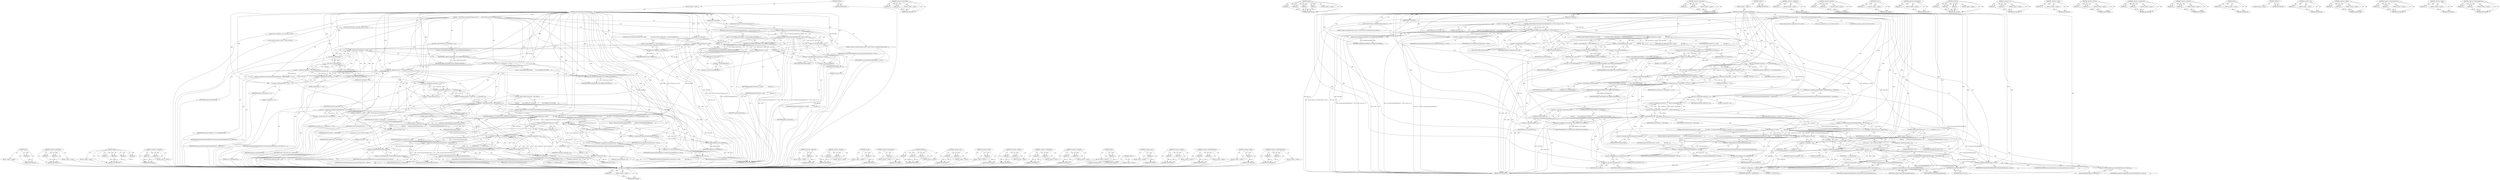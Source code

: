 digraph "&lt;operator&gt;.indirectIndexAccess" {
vulnerable_265 [label=<(METHOD,ntohl)>];
vulnerable_266 [label=<(PARAM,p1)>];
vulnerable_267 [label=<(BLOCK,&lt;empty&gt;,&lt;empty&gt;)>];
vulnerable_268 [label=<(METHOD_RETURN,ANY)>];
vulnerable_248 [label=<(METHOD,&lt;operator&gt;.greaterThan)>];
vulnerable_249 [label=<(PARAM,p1)>];
vulnerable_250 [label=<(PARAM,p2)>];
vulnerable_251 [label=<(BLOCK,&lt;empty&gt;,&lt;empty&gt;)>];
vulnerable_252 [label=<(METHOD_RETURN,ANY)>];
vulnerable_199 [label=<(METHOD,readAt)>];
vulnerable_200 [label=<(PARAM,p1)>];
vulnerable_201 [label=<(PARAM,p2)>];
vulnerable_202 [label=<(PARAM,p3)>];
vulnerable_203 [label=<(PARAM,p4)>];
vulnerable_204 [label=<(BLOCK,&lt;empty&gt;,&lt;empty&gt;)>];
vulnerable_205 [label=<(METHOD_RETURN,ANY)>];
vulnerable_224 [label=<(METHOD,&lt;operator&gt;.assignment)>];
vulnerable_225 [label=<(PARAM,p1)>];
vulnerable_226 [label=<(PARAM,p2)>];
vulnerable_227 [label=<(BLOCK,&lt;empty&gt;,&lt;empty&gt;)>];
vulnerable_228 [label=<(METHOD_RETURN,ANY)>];
vulnerable_6 [label=<(METHOD,&lt;global&gt;)<SUB>1</SUB>>];
vulnerable_7 [label=<(BLOCK,&lt;empty&gt;,&lt;empty&gt;)<SUB>1</SUB>>];
vulnerable_8 [label=<(METHOD,setCompositionTimeToSampleParams)<SUB>1</SUB>>];
vulnerable_9 [label=<(PARAM,off64_t data_offset)<SUB>2</SUB>>];
vulnerable_10 [label=<(PARAM,size_t data_size)<SUB>2</SUB>>];
vulnerable_11 [label=<(BLOCK,{
    ALOGI(&quot;There are reordered frames present...,{
    ALOGI(&quot;There are reordered frames present...)<SUB>2</SUB>>];
vulnerable_12 [label=<(ALOGI,ALOGI(&quot;There are reordered frames present.&quot;))<SUB>3</SUB>>];
vulnerable_13 [label=<(LITERAL,&quot;There are reordered frames present.&quot;,ALOGI(&quot;There are reordered frames present.&quot;))<SUB>3</SUB>>];
vulnerable_14 [label=<(CONTROL_STRUCTURE,IF,if (mCompositionTimeDeltaEntries != NULL || data_size &lt; 8))<SUB>5</SUB>>];
vulnerable_15 [label=<(&lt;operator&gt;.logicalOr,mCompositionTimeDeltaEntries != NULL || data_si...)<SUB>5</SUB>>];
vulnerable_16 [label=<(&lt;operator&gt;.notEquals,mCompositionTimeDeltaEntries != NULL)<SUB>5</SUB>>];
vulnerable_17 [label=<(IDENTIFIER,mCompositionTimeDeltaEntries,mCompositionTimeDeltaEntries != NULL)<SUB>5</SUB>>];
vulnerable_18 [label=<(IDENTIFIER,NULL,mCompositionTimeDeltaEntries != NULL)<SUB>5</SUB>>];
vulnerable_19 [label=<(&lt;operator&gt;.lessThan,data_size &lt; 8)<SUB>5</SUB>>];
vulnerable_20 [label=<(IDENTIFIER,data_size,data_size &lt; 8)<SUB>5</SUB>>];
vulnerable_21 [label=<(LITERAL,8,data_size &lt; 8)<SUB>5</SUB>>];
vulnerable_22 [label=<(BLOCK,{
 return ERROR_MALFORMED;
 },{
 return ERROR_MALFORMED;
 })<SUB>5</SUB>>];
vulnerable_23 [label=<(RETURN,return ERROR_MALFORMED;,return ERROR_MALFORMED;)<SUB>6</SUB>>];
vulnerable_24 [label=<(IDENTIFIER,ERROR_MALFORMED,return ERROR_MALFORMED;)<SUB>6</SUB>>];
vulnerable_25 [label="<(LOCAL,uint8_t[8] header: uint8_t[8])<SUB>9</SUB>>"];
vulnerable_26 [label=<(CONTROL_STRUCTURE,IF,if (mDataSource-&gt;readAt(
                data_offset, header, sizeof(header))
 &lt; (ssize_t)sizeof(header)))<SUB>10</SUB>>];
vulnerable_27 [label=<(&lt;operator&gt;.lessThan,mDataSource-&gt;readAt(
                data_offse...)<SUB>10</SUB>>];
vulnerable_28 [label=<(readAt,mDataSource-&gt;readAt(
                data_offse...)<SUB>10</SUB>>];
vulnerable_29 [label=<(&lt;operator&gt;.indirectFieldAccess,mDataSource-&gt;readAt)<SUB>10</SUB>>];
vulnerable_30 [label=<(IDENTIFIER,mDataSource,mDataSource-&gt;readAt(
                data_offse...)<SUB>10</SUB>>];
vulnerable_31 [label=<(FIELD_IDENTIFIER,readAt,readAt)<SUB>10</SUB>>];
vulnerable_32 [label=<(IDENTIFIER,data_offset,mDataSource-&gt;readAt(
                data_offse...)<SUB>11</SUB>>];
vulnerable_33 [label=<(IDENTIFIER,header,mDataSource-&gt;readAt(
                data_offse...)<SUB>11</SUB>>];
vulnerable_34 [label=<(&lt;operator&gt;.sizeOf,sizeof(header))<SUB>11</SUB>>];
vulnerable_35 [label=<(IDENTIFIER,header,sizeof(header))<SUB>11</SUB>>];
vulnerable_36 [label=<(&lt;operator&gt;.cast,(ssize_t)sizeof(header))<SUB>12</SUB>>];
vulnerable_37 [label=<(UNKNOWN,ssize_t,ssize_t)<SUB>12</SUB>>];
vulnerable_38 [label=<(&lt;operator&gt;.sizeOf,sizeof(header))<SUB>12</SUB>>];
vulnerable_39 [label=<(IDENTIFIER,header,sizeof(header))<SUB>12</SUB>>];
vulnerable_40 [label=<(BLOCK,{
 return ERROR_IO;
 },{
 return ERROR_IO;
 })<SUB>12</SUB>>];
vulnerable_41 [label=<(RETURN,return ERROR_IO;,return ERROR_IO;)<SUB>13</SUB>>];
vulnerable_42 [label=<(IDENTIFIER,ERROR_IO,return ERROR_IO;)<SUB>13</SUB>>];
vulnerable_43 [label=<(CONTROL_STRUCTURE,IF,if (U32_AT(header) != 0))<SUB>16</SUB>>];
vulnerable_44 [label=<(&lt;operator&gt;.notEquals,U32_AT(header) != 0)<SUB>16</SUB>>];
vulnerable_45 [label=<(U32_AT,U32_AT(header))<SUB>16</SUB>>];
vulnerable_46 [label=<(IDENTIFIER,header,U32_AT(header))<SUB>16</SUB>>];
vulnerable_47 [label=<(LITERAL,0,U32_AT(header) != 0)<SUB>16</SUB>>];
vulnerable_48 [label=<(BLOCK,{
 return ERROR_MALFORMED;
 },{
 return ERROR_MALFORMED;
 })<SUB>16</SUB>>];
vulnerable_49 [label=<(RETURN,return ERROR_MALFORMED;,return ERROR_MALFORMED;)<SUB>17</SUB>>];
vulnerable_50 [label=<(IDENTIFIER,ERROR_MALFORMED,return ERROR_MALFORMED;)<SUB>17</SUB>>];
vulnerable_51 [label="<(LOCAL,size_t numEntries: size_t)<SUB>20</SUB>>"];
vulnerable_52 [label=<(&lt;operator&gt;.assignment,numEntries = U32_AT(&amp;header[4]))<SUB>20</SUB>>];
vulnerable_53 [label=<(IDENTIFIER,numEntries,numEntries = U32_AT(&amp;header[4]))<SUB>20</SUB>>];
vulnerable_54 [label=<(U32_AT,U32_AT(&amp;header[4]))<SUB>20</SUB>>];
vulnerable_55 [label=<(&lt;operator&gt;.addressOf,&amp;header[4])<SUB>20</SUB>>];
vulnerable_56 [label=<(&lt;operator&gt;.indirectIndexAccess,header[4])<SUB>20</SUB>>];
vulnerable_57 [label=<(IDENTIFIER,header,U32_AT(&amp;header[4]))<SUB>20</SUB>>];
vulnerable_58 [label=<(LITERAL,4,U32_AT(&amp;header[4]))<SUB>20</SUB>>];
vulnerable_59 [label=<(CONTROL_STRUCTURE,IF,if (data_size != (numEntries + 1) * 8))<SUB>22</SUB>>];
vulnerable_60 [label=<(&lt;operator&gt;.notEquals,data_size != (numEntries + 1) * 8)<SUB>22</SUB>>];
vulnerable_61 [label=<(IDENTIFIER,data_size,data_size != (numEntries + 1) * 8)<SUB>22</SUB>>];
vulnerable_62 [label=<(&lt;operator&gt;.multiplication,(numEntries + 1) * 8)<SUB>22</SUB>>];
vulnerable_63 [label=<(&lt;operator&gt;.addition,numEntries + 1)<SUB>22</SUB>>];
vulnerable_64 [label=<(IDENTIFIER,numEntries,numEntries + 1)<SUB>22</SUB>>];
vulnerable_65 [label=<(LITERAL,1,numEntries + 1)<SUB>22</SUB>>];
vulnerable_66 [label=<(LITERAL,8,(numEntries + 1) * 8)<SUB>22</SUB>>];
vulnerable_67 [label=<(BLOCK,{
 return ERROR_MALFORMED;

     },{
 return ERROR_MALFORMED;

     })<SUB>22</SUB>>];
vulnerable_68 [label=<(RETURN,return ERROR_MALFORMED;,return ERROR_MALFORMED;)<SUB>23</SUB>>];
vulnerable_69 [label=<(IDENTIFIER,ERROR_MALFORMED,return ERROR_MALFORMED;)<SUB>23</SUB>>];
vulnerable_70 [label=<(&lt;operator&gt;.assignment,mNumCompositionTimeDeltaEntries = numEntries)<SUB>27</SUB>>];
vulnerable_71 [label=<(IDENTIFIER,mNumCompositionTimeDeltaEntries,mNumCompositionTimeDeltaEntries = numEntries)<SUB>27</SUB>>];
vulnerable_72 [label=<(IDENTIFIER,numEntries,mNumCompositionTimeDeltaEntries = numEntries)<SUB>27</SUB>>];
vulnerable_73 [label="<(LOCAL,uint64_t allocSize: uint64_t)<SUB>28</SUB>>"];
vulnerable_74 [label=<(&lt;operator&gt;.assignment,allocSize = numEntries * 2 * sizeof(uint32_t))<SUB>28</SUB>>];
vulnerable_75 [label=<(IDENTIFIER,allocSize,allocSize = numEntries * 2 * sizeof(uint32_t))<SUB>28</SUB>>];
vulnerable_76 [label=<(&lt;operator&gt;.multiplication,numEntries * 2 * sizeof(uint32_t))<SUB>28</SUB>>];
vulnerable_77 [label=<(&lt;operator&gt;.multiplication,numEntries * 2)<SUB>28</SUB>>];
vulnerable_78 [label=<(IDENTIFIER,numEntries,numEntries * 2)<SUB>28</SUB>>];
vulnerable_79 [label=<(LITERAL,2,numEntries * 2)<SUB>28</SUB>>];
vulnerable_80 [label=<(&lt;operator&gt;.sizeOf,sizeof(uint32_t))<SUB>28</SUB>>];
vulnerable_81 [label=<(IDENTIFIER,uint32_t,sizeof(uint32_t))<SUB>28</SUB>>];
vulnerable_82 [label=<(CONTROL_STRUCTURE,IF,if (allocSize &gt; SIZE_MAX))<SUB>29</SUB>>];
vulnerable_83 [label=<(&lt;operator&gt;.greaterThan,allocSize &gt; SIZE_MAX)<SUB>29</SUB>>];
vulnerable_84 [label=<(IDENTIFIER,allocSize,allocSize &gt; SIZE_MAX)<SUB>29</SUB>>];
vulnerable_85 [label=<(IDENTIFIER,SIZE_MAX,allocSize &gt; SIZE_MAX)<SUB>29</SUB>>];
vulnerable_86 [label=<(BLOCK,{
         return ERROR_OUT_OF_RANGE;
     },{
         return ERROR_OUT_OF_RANGE;
     })<SUB>29</SUB>>];
vulnerable_87 [label=<(RETURN,return ERROR_OUT_OF_RANGE;,return ERROR_OUT_OF_RANGE;)<SUB>30</SUB>>];
vulnerable_88 [label=<(IDENTIFIER,ERROR_OUT_OF_RANGE,return ERROR_OUT_OF_RANGE;)<SUB>30</SUB>>];
vulnerable_89 [label=<(&lt;operator&gt;.assignment,mCompositionTimeDeltaEntries = new uint32_t[2 *...)<SUB>33</SUB>>];
vulnerable_90 [label=<(IDENTIFIER,mCompositionTimeDeltaEntries,mCompositionTimeDeltaEntries = new uint32_t[2 *...)<SUB>33</SUB>>];
vulnerable_91 [label=<(&lt;operator&gt;.new,new uint32_t[2 * numEntries])<SUB>33</SUB>>];
vulnerable_92 [label=<(IDENTIFIER,uint32_t,new uint32_t[2 * numEntries])<SUB>33</SUB>>];
vulnerable_93 [label=<(CONTROL_STRUCTURE,IF,if (mDataSource-&gt;readAt(
                data_offset + 8, mCompositionTimeDeltaEntries, numEntries * 8)
 &lt; (ssize_t)numEntries * 8))<SUB>35</SUB>>];
vulnerable_94 [label=<(&lt;operator&gt;.lessThan,mDataSource-&gt;readAt(
                data_offse...)<SUB>35</SUB>>];
vulnerable_95 [label=<(readAt,mDataSource-&gt;readAt(
                data_offse...)<SUB>35</SUB>>];
vulnerable_96 [label=<(&lt;operator&gt;.indirectFieldAccess,mDataSource-&gt;readAt)<SUB>35</SUB>>];
vulnerable_97 [label=<(IDENTIFIER,mDataSource,mDataSource-&gt;readAt(
                data_offse...)<SUB>35</SUB>>];
vulnerable_98 [label=<(FIELD_IDENTIFIER,readAt,readAt)<SUB>35</SUB>>];
vulnerable_99 [label=<(&lt;operator&gt;.addition,data_offset + 8)<SUB>36</SUB>>];
vulnerable_100 [label=<(IDENTIFIER,data_offset,data_offset + 8)<SUB>36</SUB>>];
vulnerable_101 [label=<(LITERAL,8,data_offset + 8)<SUB>36</SUB>>];
vulnerable_102 [label=<(IDENTIFIER,mCompositionTimeDeltaEntries,mDataSource-&gt;readAt(
                data_offse...)<SUB>36</SUB>>];
vulnerable_103 [label=<(&lt;operator&gt;.multiplication,numEntries * 8)<SUB>36</SUB>>];
vulnerable_104 [label=<(IDENTIFIER,numEntries,numEntries * 8)<SUB>36</SUB>>];
vulnerable_105 [label=<(LITERAL,8,numEntries * 8)<SUB>36</SUB>>];
vulnerable_106 [label=<(&lt;operator&gt;.multiplication,(ssize_t)numEntries * 8)<SUB>37</SUB>>];
vulnerable_107 [label=<(&lt;operator&gt;.cast,(ssize_t)numEntries)<SUB>37</SUB>>];
vulnerable_108 [label=<(UNKNOWN,ssize_t,ssize_t)<SUB>37</SUB>>];
vulnerable_109 [label=<(IDENTIFIER,numEntries,(ssize_t)numEntries)<SUB>37</SUB>>];
vulnerable_110 [label=<(LITERAL,8,(ssize_t)numEntries * 8)<SUB>37</SUB>>];
vulnerable_111 [label=<(BLOCK,{
 delete[] mCompositionTimeDeltaEntries;
     ...,{
 delete[] mCompositionTimeDeltaEntries;
     ...)<SUB>37</SUB>>];
vulnerable_112 [label=<(&lt;operator&gt;.delete,delete[] mCompositionTimeDeltaEntries)<SUB>38</SUB>>];
vulnerable_113 [label=<(IDENTIFIER,mCompositionTimeDeltaEntries,delete[] mCompositionTimeDeltaEntries)<SUB>38</SUB>>];
vulnerable_114 [label=<(&lt;operator&gt;.assignment,mCompositionTimeDeltaEntries = NULL)<SUB>39</SUB>>];
vulnerable_115 [label=<(IDENTIFIER,mCompositionTimeDeltaEntries,mCompositionTimeDeltaEntries = NULL)<SUB>39</SUB>>];
vulnerable_116 [label=<(IDENTIFIER,NULL,mCompositionTimeDeltaEntries = NULL)<SUB>39</SUB>>];
vulnerable_117 [label=<(RETURN,return ERROR_IO;,return ERROR_IO;)<SUB>41</SUB>>];
vulnerable_118 [label=<(IDENTIFIER,ERROR_IO,return ERROR_IO;)<SUB>41</SUB>>];
vulnerable_119 [label=<(CONTROL_STRUCTURE,FOR,for (size_t i = 0;i &lt; 2 * numEntries;++i))<SUB>44</SUB>>];
vulnerable_120 [label=<(BLOCK,&lt;empty&gt;,&lt;empty&gt;)<SUB>44</SUB>>];
vulnerable_121 [label="<(LOCAL,size_t i: size_t)<SUB>44</SUB>>"];
vulnerable_122 [label=<(&lt;operator&gt;.assignment,i = 0)<SUB>44</SUB>>];
vulnerable_123 [label=<(IDENTIFIER,i,i = 0)<SUB>44</SUB>>];
vulnerable_124 [label=<(LITERAL,0,i = 0)<SUB>44</SUB>>];
vulnerable_125 [label=<(&lt;operator&gt;.lessThan,i &lt; 2 * numEntries)<SUB>44</SUB>>];
vulnerable_126 [label=<(IDENTIFIER,i,i &lt; 2 * numEntries)<SUB>44</SUB>>];
vulnerable_127 [label=<(&lt;operator&gt;.multiplication,2 * numEntries)<SUB>44</SUB>>];
vulnerable_128 [label=<(LITERAL,2,2 * numEntries)<SUB>44</SUB>>];
vulnerable_129 [label=<(IDENTIFIER,numEntries,2 * numEntries)<SUB>44</SUB>>];
vulnerable_130 [label=<(&lt;operator&gt;.preIncrement,++i)<SUB>44</SUB>>];
vulnerable_131 [label=<(IDENTIFIER,i,++i)<SUB>44</SUB>>];
vulnerable_132 [label=<(BLOCK,{
        mCompositionTimeDeltaEntries[i] = nto...,{
        mCompositionTimeDeltaEntries[i] = nto...)<SUB>44</SUB>>];
vulnerable_133 [label=<(&lt;operator&gt;.assignment,mCompositionTimeDeltaEntries[i] = ntohl(mCompos...)<SUB>45</SUB>>];
vulnerable_134 [label=<(&lt;operator&gt;.indirectIndexAccess,mCompositionTimeDeltaEntries[i])<SUB>45</SUB>>];
vulnerable_135 [label=<(IDENTIFIER,mCompositionTimeDeltaEntries,mCompositionTimeDeltaEntries[i] = ntohl(mCompos...)<SUB>45</SUB>>];
vulnerable_136 [label=<(IDENTIFIER,i,mCompositionTimeDeltaEntries[i] = ntohl(mCompos...)<SUB>45</SUB>>];
vulnerable_137 [label=<(ntohl,ntohl(mCompositionTimeDeltaEntries[i]))<SUB>45</SUB>>];
vulnerable_138 [label=<(&lt;operator&gt;.indirectIndexAccess,mCompositionTimeDeltaEntries[i])<SUB>45</SUB>>];
vulnerable_139 [label=<(IDENTIFIER,mCompositionTimeDeltaEntries,ntohl(mCompositionTimeDeltaEntries[i]))<SUB>45</SUB>>];
vulnerable_140 [label=<(IDENTIFIER,i,ntohl(mCompositionTimeDeltaEntries[i]))<SUB>45</SUB>>];
vulnerable_141 [label=<(setEntries,mCompositionDeltaLookup-&gt;setEntries(
          ...)<SUB>48</SUB>>];
vulnerable_142 [label=<(&lt;operator&gt;.indirectFieldAccess,mCompositionDeltaLookup-&gt;setEntries)<SUB>48</SUB>>];
vulnerable_143 [label=<(IDENTIFIER,mCompositionDeltaLookup,mCompositionDeltaLookup-&gt;setEntries(
          ...)<SUB>48</SUB>>];
vulnerable_144 [label=<(FIELD_IDENTIFIER,setEntries,setEntries)<SUB>48</SUB>>];
vulnerable_145 [label=<(IDENTIFIER,mCompositionTimeDeltaEntries,mCompositionDeltaLookup-&gt;setEntries(
          ...)<SUB>49</SUB>>];
vulnerable_146 [label=<(IDENTIFIER,mNumCompositionTimeDeltaEntries,mCompositionDeltaLookup-&gt;setEntries(
          ...)<SUB>49</SUB>>];
vulnerable_147 [label=<(RETURN,return OK;,return OK;)<SUB>51</SUB>>];
vulnerable_148 [label=<(IDENTIFIER,OK,return OK;)<SUB>51</SUB>>];
vulnerable_149 [label=<(METHOD_RETURN,status_t)<SUB>1</SUB>>];
vulnerable_151 [label=<(METHOD_RETURN,ANY)<SUB>1</SUB>>];
vulnerable_229 [label=<(METHOD,&lt;operator&gt;.addressOf)>];
vulnerable_230 [label=<(PARAM,p1)>];
vulnerable_231 [label=<(BLOCK,&lt;empty&gt;,&lt;empty&gt;)>];
vulnerable_232 [label=<(METHOD_RETURN,ANY)>];
vulnerable_184 [label=<(METHOD,&lt;operator&gt;.logicalOr)>];
vulnerable_185 [label=<(PARAM,p1)>];
vulnerable_186 [label=<(PARAM,p2)>];
vulnerable_187 [label=<(BLOCK,&lt;empty&gt;,&lt;empty&gt;)>];
vulnerable_188 [label=<(METHOD_RETURN,ANY)>];
vulnerable_220 [label=<(METHOD,U32_AT)>];
vulnerable_221 [label=<(PARAM,p1)>];
vulnerable_222 [label=<(BLOCK,&lt;empty&gt;,&lt;empty&gt;)>];
vulnerable_223 [label=<(METHOD_RETURN,ANY)>];
vulnerable_261 [label=<(METHOD,&lt;operator&gt;.preIncrement)>];
vulnerable_262 [label=<(PARAM,p1)>];
vulnerable_263 [label=<(BLOCK,&lt;empty&gt;,&lt;empty&gt;)>];
vulnerable_264 [label=<(METHOD_RETURN,ANY)>];
vulnerable_269 [label=<(METHOD,setEntries)>];
vulnerable_270 [label=<(PARAM,p1)>];
vulnerable_271 [label=<(PARAM,p2)>];
vulnerable_272 [label=<(PARAM,p3)>];
vulnerable_273 [label=<(BLOCK,&lt;empty&gt;,&lt;empty&gt;)>];
vulnerable_274 [label=<(METHOD_RETURN,ANY)>];
vulnerable_215 [label=<(METHOD,&lt;operator&gt;.cast)>];
vulnerable_216 [label=<(PARAM,p1)>];
vulnerable_217 [label=<(PARAM,p2)>];
vulnerable_218 [label=<(BLOCK,&lt;empty&gt;,&lt;empty&gt;)>];
vulnerable_219 [label=<(METHOD_RETURN,ANY)>];
vulnerable_211 [label=<(METHOD,&lt;operator&gt;.sizeOf)>];
vulnerable_212 [label=<(PARAM,p1)>];
vulnerable_213 [label=<(BLOCK,&lt;empty&gt;,&lt;empty&gt;)>];
vulnerable_214 [label=<(METHOD_RETURN,ANY)>];
vulnerable_194 [label=<(METHOD,&lt;operator&gt;.lessThan)>];
vulnerable_195 [label=<(PARAM,p1)>];
vulnerable_196 [label=<(PARAM,p2)>];
vulnerable_197 [label=<(BLOCK,&lt;empty&gt;,&lt;empty&gt;)>];
vulnerable_198 [label=<(METHOD_RETURN,ANY)>];
vulnerable_238 [label=<(METHOD,&lt;operator&gt;.multiplication)>];
vulnerable_239 [label=<(PARAM,p1)>];
vulnerable_240 [label=<(PARAM,p2)>];
vulnerable_241 [label=<(BLOCK,&lt;empty&gt;,&lt;empty&gt;)>];
vulnerable_242 [label=<(METHOD_RETURN,ANY)>];
vulnerable_189 [label=<(METHOD,&lt;operator&gt;.notEquals)>];
vulnerable_190 [label=<(PARAM,p1)>];
vulnerable_191 [label=<(PARAM,p2)>];
vulnerable_192 [label=<(BLOCK,&lt;empty&gt;,&lt;empty&gt;)>];
vulnerable_193 [label=<(METHOD_RETURN,ANY)>];
vulnerable_180 [label=<(METHOD,ALOGI)>];
vulnerable_181 [label=<(PARAM,p1)>];
vulnerable_182 [label=<(BLOCK,&lt;empty&gt;,&lt;empty&gt;)>];
vulnerable_183 [label=<(METHOD_RETURN,ANY)>];
vulnerable_174 [label=<(METHOD,&lt;global&gt;)<SUB>1</SUB>>];
vulnerable_175 [label=<(BLOCK,&lt;empty&gt;,&lt;empty&gt;)>];
vulnerable_176 [label=<(METHOD_RETURN,ANY)>];
vulnerable_253 [label=<(METHOD,&lt;operator&gt;.new)>];
vulnerable_254 [label=<(PARAM,p1)>];
vulnerable_255 [label=<(BLOCK,&lt;empty&gt;,&lt;empty&gt;)>];
vulnerable_256 [label=<(METHOD_RETURN,ANY)>];
vulnerable_243 [label=<(METHOD,&lt;operator&gt;.addition)>];
vulnerable_244 [label=<(PARAM,p1)>];
vulnerable_245 [label=<(PARAM,p2)>];
vulnerable_246 [label=<(BLOCK,&lt;empty&gt;,&lt;empty&gt;)>];
vulnerable_247 [label=<(METHOD_RETURN,ANY)>];
vulnerable_206 [label=<(METHOD,&lt;operator&gt;.indirectFieldAccess)>];
vulnerable_207 [label=<(PARAM,p1)>];
vulnerable_208 [label=<(PARAM,p2)>];
vulnerable_209 [label=<(BLOCK,&lt;empty&gt;,&lt;empty&gt;)>];
vulnerable_210 [label=<(METHOD_RETURN,ANY)>];
vulnerable_257 [label=<(METHOD,&lt;operator&gt;.delete)>];
vulnerable_258 [label=<(PARAM,p1)>];
vulnerable_259 [label=<(BLOCK,&lt;empty&gt;,&lt;empty&gt;)>];
vulnerable_260 [label=<(METHOD_RETURN,ANY)>];
vulnerable_233 [label=<(METHOD,&lt;operator&gt;.indirectIndexAccess)>];
vulnerable_234 [label=<(PARAM,p1)>];
vulnerable_235 [label=<(PARAM,p2)>];
vulnerable_236 [label=<(BLOCK,&lt;empty&gt;,&lt;empty&gt;)>];
vulnerable_237 [label=<(METHOD_RETURN,ANY)>];
fixed_267 [label=<(METHOD,ntohl)>];
fixed_268 [label=<(PARAM,p1)>];
fixed_269 [label=<(BLOCK,&lt;empty&gt;,&lt;empty&gt;)>];
fixed_270 [label=<(METHOD_RETURN,ANY)>];
fixed_250 [label=<(METHOD,&lt;operator&gt;.greaterThan)>];
fixed_251 [label=<(PARAM,p1)>];
fixed_252 [label=<(PARAM,p2)>];
fixed_253 [label=<(BLOCK,&lt;empty&gt;,&lt;empty&gt;)>];
fixed_254 [label=<(METHOD_RETURN,ANY)>];
fixed_201 [label=<(METHOD,readAt)>];
fixed_202 [label=<(PARAM,p1)>];
fixed_203 [label=<(PARAM,p2)>];
fixed_204 [label=<(PARAM,p3)>];
fixed_205 [label=<(PARAM,p4)>];
fixed_206 [label=<(BLOCK,&lt;empty&gt;,&lt;empty&gt;)>];
fixed_207 [label=<(METHOD_RETURN,ANY)>];
fixed_226 [label=<(METHOD,&lt;operator&gt;.assignment)>];
fixed_227 [label=<(PARAM,p1)>];
fixed_228 [label=<(PARAM,p2)>];
fixed_229 [label=<(BLOCK,&lt;empty&gt;,&lt;empty&gt;)>];
fixed_230 [label=<(METHOD_RETURN,ANY)>];
fixed_6 [label=<(METHOD,&lt;global&gt;)<SUB>1</SUB>>];
fixed_7 [label=<(BLOCK,&lt;empty&gt;,&lt;empty&gt;)<SUB>1</SUB>>];
fixed_8 [label=<(METHOD,setCompositionTimeToSampleParams)<SUB>1</SUB>>];
fixed_9 [label=<(PARAM,off64_t data_offset)<SUB>2</SUB>>];
fixed_10 [label=<(PARAM,size_t data_size)<SUB>2</SUB>>];
fixed_11 [label=<(BLOCK,{
    ALOGI(&quot;There are reordered frames present...,{
    ALOGI(&quot;There are reordered frames present...)<SUB>2</SUB>>];
fixed_12 [label=<(ALOGI,ALOGI(&quot;There are reordered frames present.&quot;))<SUB>3</SUB>>];
fixed_13 [label=<(LITERAL,&quot;There are reordered frames present.&quot;,ALOGI(&quot;There are reordered frames present.&quot;))<SUB>3</SUB>>];
fixed_14 [label=<(CONTROL_STRUCTURE,IF,if (mCompositionTimeDeltaEntries != NULL || data_size &lt; 8))<SUB>5</SUB>>];
fixed_15 [label=<(&lt;operator&gt;.logicalOr,mCompositionTimeDeltaEntries != NULL || data_si...)<SUB>5</SUB>>];
fixed_16 [label=<(&lt;operator&gt;.notEquals,mCompositionTimeDeltaEntries != NULL)<SUB>5</SUB>>];
fixed_17 [label=<(IDENTIFIER,mCompositionTimeDeltaEntries,mCompositionTimeDeltaEntries != NULL)<SUB>5</SUB>>];
fixed_18 [label=<(IDENTIFIER,NULL,mCompositionTimeDeltaEntries != NULL)<SUB>5</SUB>>];
fixed_19 [label=<(&lt;operator&gt;.lessThan,data_size &lt; 8)<SUB>5</SUB>>];
fixed_20 [label=<(IDENTIFIER,data_size,data_size &lt; 8)<SUB>5</SUB>>];
fixed_21 [label=<(LITERAL,8,data_size &lt; 8)<SUB>5</SUB>>];
fixed_22 [label=<(BLOCK,{
 return ERROR_MALFORMED;
 },{
 return ERROR_MALFORMED;
 })<SUB>5</SUB>>];
fixed_23 [label=<(RETURN,return ERROR_MALFORMED;,return ERROR_MALFORMED;)<SUB>6</SUB>>];
fixed_24 [label=<(IDENTIFIER,ERROR_MALFORMED,return ERROR_MALFORMED;)<SUB>6</SUB>>];
fixed_25 [label="<(LOCAL,uint8_t[8] header: uint8_t[8])<SUB>9</SUB>>"];
fixed_26 [label=<(CONTROL_STRUCTURE,IF,if (mDataSource-&gt;readAt(
                data_offset, header, sizeof(header))
 &lt; (ssize_t)sizeof(header)))<SUB>10</SUB>>];
fixed_27 [label=<(&lt;operator&gt;.lessThan,mDataSource-&gt;readAt(
                data_offse...)<SUB>10</SUB>>];
fixed_28 [label=<(readAt,mDataSource-&gt;readAt(
                data_offse...)<SUB>10</SUB>>];
fixed_29 [label=<(&lt;operator&gt;.indirectFieldAccess,mDataSource-&gt;readAt)<SUB>10</SUB>>];
fixed_30 [label=<(IDENTIFIER,mDataSource,mDataSource-&gt;readAt(
                data_offse...)<SUB>10</SUB>>];
fixed_31 [label=<(FIELD_IDENTIFIER,readAt,readAt)<SUB>10</SUB>>];
fixed_32 [label=<(IDENTIFIER,data_offset,mDataSource-&gt;readAt(
                data_offse...)<SUB>11</SUB>>];
fixed_33 [label=<(IDENTIFIER,header,mDataSource-&gt;readAt(
                data_offse...)<SUB>11</SUB>>];
fixed_34 [label=<(&lt;operator&gt;.sizeOf,sizeof(header))<SUB>11</SUB>>];
fixed_35 [label=<(IDENTIFIER,header,sizeof(header))<SUB>11</SUB>>];
fixed_36 [label=<(&lt;operator&gt;.cast,(ssize_t)sizeof(header))<SUB>12</SUB>>];
fixed_37 [label=<(UNKNOWN,ssize_t,ssize_t)<SUB>12</SUB>>];
fixed_38 [label=<(&lt;operator&gt;.sizeOf,sizeof(header))<SUB>12</SUB>>];
fixed_39 [label=<(IDENTIFIER,header,sizeof(header))<SUB>12</SUB>>];
fixed_40 [label=<(BLOCK,{
 return ERROR_IO;
 },{
 return ERROR_IO;
 })<SUB>12</SUB>>];
fixed_41 [label=<(RETURN,return ERROR_IO;,return ERROR_IO;)<SUB>13</SUB>>];
fixed_42 [label=<(IDENTIFIER,ERROR_IO,return ERROR_IO;)<SUB>13</SUB>>];
fixed_43 [label=<(CONTROL_STRUCTURE,IF,if (U32_AT(header) != 0))<SUB>16</SUB>>];
fixed_44 [label=<(&lt;operator&gt;.notEquals,U32_AT(header) != 0)<SUB>16</SUB>>];
fixed_45 [label=<(U32_AT,U32_AT(header))<SUB>16</SUB>>];
fixed_46 [label=<(IDENTIFIER,header,U32_AT(header))<SUB>16</SUB>>];
fixed_47 [label=<(LITERAL,0,U32_AT(header) != 0)<SUB>16</SUB>>];
fixed_48 [label=<(BLOCK,{
 return ERROR_MALFORMED;
 },{
 return ERROR_MALFORMED;
 })<SUB>16</SUB>>];
fixed_49 [label=<(RETURN,return ERROR_MALFORMED;,return ERROR_MALFORMED;)<SUB>17</SUB>>];
fixed_50 [label=<(IDENTIFIER,ERROR_MALFORMED,return ERROR_MALFORMED;)<SUB>17</SUB>>];
fixed_51 [label="<(LOCAL,size_t numEntries: size_t)<SUB>20</SUB>>"];
fixed_52 [label=<(&lt;operator&gt;.assignment,numEntries = U32_AT(&amp;header[4]))<SUB>20</SUB>>];
fixed_53 [label=<(IDENTIFIER,numEntries,numEntries = U32_AT(&amp;header[4]))<SUB>20</SUB>>];
fixed_54 [label=<(U32_AT,U32_AT(&amp;header[4]))<SUB>20</SUB>>];
fixed_55 [label=<(&lt;operator&gt;.addressOf,&amp;header[4])<SUB>20</SUB>>];
fixed_56 [label=<(&lt;operator&gt;.indirectIndexAccess,header[4])<SUB>20</SUB>>];
fixed_57 [label=<(IDENTIFIER,header,U32_AT(&amp;header[4]))<SUB>20</SUB>>];
fixed_58 [label=<(LITERAL,4,U32_AT(&amp;header[4]))<SUB>20</SUB>>];
fixed_59 [label=<(CONTROL_STRUCTURE,IF,if (data_size != (numEntries + 1) * 8))<SUB>22</SUB>>];
fixed_60 [label=<(&lt;operator&gt;.notEquals,data_size != (numEntries + 1) * 8)<SUB>22</SUB>>];
fixed_61 [label=<(IDENTIFIER,data_size,data_size != (numEntries + 1) * 8)<SUB>22</SUB>>];
fixed_62 [label=<(&lt;operator&gt;.multiplication,(numEntries + 1) * 8)<SUB>22</SUB>>];
fixed_63 [label=<(&lt;operator&gt;.addition,numEntries + 1)<SUB>22</SUB>>];
fixed_64 [label=<(IDENTIFIER,numEntries,numEntries + 1)<SUB>22</SUB>>];
fixed_65 [label=<(LITERAL,1,numEntries + 1)<SUB>22</SUB>>];
fixed_66 [label=<(LITERAL,8,(numEntries + 1) * 8)<SUB>22</SUB>>];
fixed_67 [label=<(BLOCK,{
 return ERROR_MALFORMED;

     },{
 return ERROR_MALFORMED;

     })<SUB>22</SUB>>];
fixed_68 [label=<(RETURN,return ERROR_MALFORMED;,return ERROR_MALFORMED;)<SUB>23</SUB>>];
fixed_69 [label=<(IDENTIFIER,ERROR_MALFORMED,return ERROR_MALFORMED;)<SUB>23</SUB>>];
fixed_70 [label=<(&lt;operator&gt;.assignment,mNumCompositionTimeDeltaEntries = numEntries)<SUB>27</SUB>>];
fixed_71 [label=<(IDENTIFIER,mNumCompositionTimeDeltaEntries,mNumCompositionTimeDeltaEntries = numEntries)<SUB>27</SUB>>];
fixed_72 [label=<(IDENTIFIER,numEntries,mNumCompositionTimeDeltaEntries = numEntries)<SUB>27</SUB>>];
fixed_73 [label="<(LOCAL,uint64_t allocSize: uint64_t)<SUB>28</SUB>>"];
fixed_74 [label=<(&lt;operator&gt;.assignment,allocSize = numEntries * 2 * (uint64_t)sizeof(u...)<SUB>28</SUB>>];
fixed_75 [label=<(IDENTIFIER,allocSize,allocSize = numEntries * 2 * (uint64_t)sizeof(u...)<SUB>28</SUB>>];
fixed_76 [label=<(&lt;operator&gt;.multiplication,numEntries * 2 * (uint64_t)sizeof(uint32_t))<SUB>28</SUB>>];
fixed_77 [label=<(&lt;operator&gt;.multiplication,numEntries * 2)<SUB>28</SUB>>];
fixed_78 [label=<(IDENTIFIER,numEntries,numEntries * 2)<SUB>28</SUB>>];
fixed_79 [label=<(LITERAL,2,numEntries * 2)<SUB>28</SUB>>];
fixed_80 [label=<(&lt;operator&gt;.cast,(uint64_t)sizeof(uint32_t))<SUB>28</SUB>>];
fixed_81 [label=<(UNKNOWN,uint64_t,uint64_t)<SUB>28</SUB>>];
fixed_82 [label=<(&lt;operator&gt;.sizeOf,sizeof(uint32_t))<SUB>28</SUB>>];
fixed_83 [label=<(IDENTIFIER,uint32_t,sizeof(uint32_t))<SUB>28</SUB>>];
fixed_84 [label=<(CONTROL_STRUCTURE,IF,if (allocSize &gt; SIZE_MAX))<SUB>29</SUB>>];
fixed_85 [label=<(&lt;operator&gt;.greaterThan,allocSize &gt; SIZE_MAX)<SUB>29</SUB>>];
fixed_86 [label=<(IDENTIFIER,allocSize,allocSize &gt; SIZE_MAX)<SUB>29</SUB>>];
fixed_87 [label=<(IDENTIFIER,SIZE_MAX,allocSize &gt; SIZE_MAX)<SUB>29</SUB>>];
fixed_88 [label=<(BLOCK,{
         return ERROR_OUT_OF_RANGE;
     },{
         return ERROR_OUT_OF_RANGE;
     })<SUB>29</SUB>>];
fixed_89 [label=<(RETURN,return ERROR_OUT_OF_RANGE;,return ERROR_OUT_OF_RANGE;)<SUB>30</SUB>>];
fixed_90 [label=<(IDENTIFIER,ERROR_OUT_OF_RANGE,return ERROR_OUT_OF_RANGE;)<SUB>30</SUB>>];
fixed_91 [label=<(&lt;operator&gt;.assignment,mCompositionTimeDeltaEntries = new uint32_t[2 *...)<SUB>33</SUB>>];
fixed_92 [label=<(IDENTIFIER,mCompositionTimeDeltaEntries,mCompositionTimeDeltaEntries = new uint32_t[2 *...)<SUB>33</SUB>>];
fixed_93 [label=<(&lt;operator&gt;.new,new uint32_t[2 * numEntries])<SUB>33</SUB>>];
fixed_94 [label=<(IDENTIFIER,uint32_t,new uint32_t[2 * numEntries])<SUB>33</SUB>>];
fixed_95 [label=<(CONTROL_STRUCTURE,IF,if (mDataSource-&gt;readAt(
                data_offset + 8, mCompositionTimeDeltaEntries, numEntries * 8)
 &lt; (ssize_t)numEntries * 8))<SUB>35</SUB>>];
fixed_96 [label=<(&lt;operator&gt;.lessThan,mDataSource-&gt;readAt(
                data_offse...)<SUB>35</SUB>>];
fixed_97 [label=<(readAt,mDataSource-&gt;readAt(
                data_offse...)<SUB>35</SUB>>];
fixed_98 [label=<(&lt;operator&gt;.indirectFieldAccess,mDataSource-&gt;readAt)<SUB>35</SUB>>];
fixed_99 [label=<(IDENTIFIER,mDataSource,mDataSource-&gt;readAt(
                data_offse...)<SUB>35</SUB>>];
fixed_100 [label=<(FIELD_IDENTIFIER,readAt,readAt)<SUB>35</SUB>>];
fixed_101 [label=<(&lt;operator&gt;.addition,data_offset + 8)<SUB>36</SUB>>];
fixed_102 [label=<(IDENTIFIER,data_offset,data_offset + 8)<SUB>36</SUB>>];
fixed_103 [label=<(LITERAL,8,data_offset + 8)<SUB>36</SUB>>];
fixed_104 [label=<(IDENTIFIER,mCompositionTimeDeltaEntries,mDataSource-&gt;readAt(
                data_offse...)<SUB>36</SUB>>];
fixed_105 [label=<(&lt;operator&gt;.multiplication,numEntries * 8)<SUB>36</SUB>>];
fixed_106 [label=<(IDENTIFIER,numEntries,numEntries * 8)<SUB>36</SUB>>];
fixed_107 [label=<(LITERAL,8,numEntries * 8)<SUB>36</SUB>>];
fixed_108 [label=<(&lt;operator&gt;.multiplication,(ssize_t)numEntries * 8)<SUB>37</SUB>>];
fixed_109 [label=<(&lt;operator&gt;.cast,(ssize_t)numEntries)<SUB>37</SUB>>];
fixed_110 [label=<(UNKNOWN,ssize_t,ssize_t)<SUB>37</SUB>>];
fixed_111 [label=<(IDENTIFIER,numEntries,(ssize_t)numEntries)<SUB>37</SUB>>];
fixed_112 [label=<(LITERAL,8,(ssize_t)numEntries * 8)<SUB>37</SUB>>];
fixed_113 [label=<(BLOCK,{
 delete[] mCompositionTimeDeltaEntries;
     ...,{
 delete[] mCompositionTimeDeltaEntries;
     ...)<SUB>37</SUB>>];
fixed_114 [label=<(&lt;operator&gt;.delete,delete[] mCompositionTimeDeltaEntries)<SUB>38</SUB>>];
fixed_115 [label=<(IDENTIFIER,mCompositionTimeDeltaEntries,delete[] mCompositionTimeDeltaEntries)<SUB>38</SUB>>];
fixed_116 [label=<(&lt;operator&gt;.assignment,mCompositionTimeDeltaEntries = NULL)<SUB>39</SUB>>];
fixed_117 [label=<(IDENTIFIER,mCompositionTimeDeltaEntries,mCompositionTimeDeltaEntries = NULL)<SUB>39</SUB>>];
fixed_118 [label=<(IDENTIFIER,NULL,mCompositionTimeDeltaEntries = NULL)<SUB>39</SUB>>];
fixed_119 [label=<(RETURN,return ERROR_IO;,return ERROR_IO;)<SUB>41</SUB>>];
fixed_120 [label=<(IDENTIFIER,ERROR_IO,return ERROR_IO;)<SUB>41</SUB>>];
fixed_121 [label=<(CONTROL_STRUCTURE,FOR,for (size_t i = 0;i &lt; 2 * numEntries;++i))<SUB>44</SUB>>];
fixed_122 [label=<(BLOCK,&lt;empty&gt;,&lt;empty&gt;)<SUB>44</SUB>>];
fixed_123 [label="<(LOCAL,size_t i: size_t)<SUB>44</SUB>>"];
fixed_124 [label=<(&lt;operator&gt;.assignment,i = 0)<SUB>44</SUB>>];
fixed_125 [label=<(IDENTIFIER,i,i = 0)<SUB>44</SUB>>];
fixed_126 [label=<(LITERAL,0,i = 0)<SUB>44</SUB>>];
fixed_127 [label=<(&lt;operator&gt;.lessThan,i &lt; 2 * numEntries)<SUB>44</SUB>>];
fixed_128 [label=<(IDENTIFIER,i,i &lt; 2 * numEntries)<SUB>44</SUB>>];
fixed_129 [label=<(&lt;operator&gt;.multiplication,2 * numEntries)<SUB>44</SUB>>];
fixed_130 [label=<(LITERAL,2,2 * numEntries)<SUB>44</SUB>>];
fixed_131 [label=<(IDENTIFIER,numEntries,2 * numEntries)<SUB>44</SUB>>];
fixed_132 [label=<(&lt;operator&gt;.preIncrement,++i)<SUB>44</SUB>>];
fixed_133 [label=<(IDENTIFIER,i,++i)<SUB>44</SUB>>];
fixed_134 [label=<(BLOCK,{
        mCompositionTimeDeltaEntries[i] = nto...,{
        mCompositionTimeDeltaEntries[i] = nto...)<SUB>44</SUB>>];
fixed_135 [label=<(&lt;operator&gt;.assignment,mCompositionTimeDeltaEntries[i] = ntohl(mCompos...)<SUB>45</SUB>>];
fixed_136 [label=<(&lt;operator&gt;.indirectIndexAccess,mCompositionTimeDeltaEntries[i])<SUB>45</SUB>>];
fixed_137 [label=<(IDENTIFIER,mCompositionTimeDeltaEntries,mCompositionTimeDeltaEntries[i] = ntohl(mCompos...)<SUB>45</SUB>>];
fixed_138 [label=<(IDENTIFIER,i,mCompositionTimeDeltaEntries[i] = ntohl(mCompos...)<SUB>45</SUB>>];
fixed_139 [label=<(ntohl,ntohl(mCompositionTimeDeltaEntries[i]))<SUB>45</SUB>>];
fixed_140 [label=<(&lt;operator&gt;.indirectIndexAccess,mCompositionTimeDeltaEntries[i])<SUB>45</SUB>>];
fixed_141 [label=<(IDENTIFIER,mCompositionTimeDeltaEntries,ntohl(mCompositionTimeDeltaEntries[i]))<SUB>45</SUB>>];
fixed_142 [label=<(IDENTIFIER,i,ntohl(mCompositionTimeDeltaEntries[i]))<SUB>45</SUB>>];
fixed_143 [label=<(setEntries,mCompositionDeltaLookup-&gt;setEntries(
          ...)<SUB>48</SUB>>];
fixed_144 [label=<(&lt;operator&gt;.indirectFieldAccess,mCompositionDeltaLookup-&gt;setEntries)<SUB>48</SUB>>];
fixed_145 [label=<(IDENTIFIER,mCompositionDeltaLookup,mCompositionDeltaLookup-&gt;setEntries(
          ...)<SUB>48</SUB>>];
fixed_146 [label=<(FIELD_IDENTIFIER,setEntries,setEntries)<SUB>48</SUB>>];
fixed_147 [label=<(IDENTIFIER,mCompositionTimeDeltaEntries,mCompositionDeltaLookup-&gt;setEntries(
          ...)<SUB>49</SUB>>];
fixed_148 [label=<(IDENTIFIER,mNumCompositionTimeDeltaEntries,mCompositionDeltaLookup-&gt;setEntries(
          ...)<SUB>49</SUB>>];
fixed_149 [label=<(RETURN,return OK;,return OK;)<SUB>51</SUB>>];
fixed_150 [label=<(IDENTIFIER,OK,return OK;)<SUB>51</SUB>>];
fixed_151 [label=<(METHOD_RETURN,status_t)<SUB>1</SUB>>];
fixed_153 [label=<(METHOD_RETURN,ANY)<SUB>1</SUB>>];
fixed_231 [label=<(METHOD,&lt;operator&gt;.addressOf)>];
fixed_232 [label=<(PARAM,p1)>];
fixed_233 [label=<(BLOCK,&lt;empty&gt;,&lt;empty&gt;)>];
fixed_234 [label=<(METHOD_RETURN,ANY)>];
fixed_186 [label=<(METHOD,&lt;operator&gt;.logicalOr)>];
fixed_187 [label=<(PARAM,p1)>];
fixed_188 [label=<(PARAM,p2)>];
fixed_189 [label=<(BLOCK,&lt;empty&gt;,&lt;empty&gt;)>];
fixed_190 [label=<(METHOD_RETURN,ANY)>];
fixed_222 [label=<(METHOD,U32_AT)>];
fixed_223 [label=<(PARAM,p1)>];
fixed_224 [label=<(BLOCK,&lt;empty&gt;,&lt;empty&gt;)>];
fixed_225 [label=<(METHOD_RETURN,ANY)>];
fixed_263 [label=<(METHOD,&lt;operator&gt;.preIncrement)>];
fixed_264 [label=<(PARAM,p1)>];
fixed_265 [label=<(BLOCK,&lt;empty&gt;,&lt;empty&gt;)>];
fixed_266 [label=<(METHOD_RETURN,ANY)>];
fixed_271 [label=<(METHOD,setEntries)>];
fixed_272 [label=<(PARAM,p1)>];
fixed_273 [label=<(PARAM,p2)>];
fixed_274 [label=<(PARAM,p3)>];
fixed_275 [label=<(BLOCK,&lt;empty&gt;,&lt;empty&gt;)>];
fixed_276 [label=<(METHOD_RETURN,ANY)>];
fixed_217 [label=<(METHOD,&lt;operator&gt;.cast)>];
fixed_218 [label=<(PARAM,p1)>];
fixed_219 [label=<(PARAM,p2)>];
fixed_220 [label=<(BLOCK,&lt;empty&gt;,&lt;empty&gt;)>];
fixed_221 [label=<(METHOD_RETURN,ANY)>];
fixed_213 [label=<(METHOD,&lt;operator&gt;.sizeOf)>];
fixed_214 [label=<(PARAM,p1)>];
fixed_215 [label=<(BLOCK,&lt;empty&gt;,&lt;empty&gt;)>];
fixed_216 [label=<(METHOD_RETURN,ANY)>];
fixed_196 [label=<(METHOD,&lt;operator&gt;.lessThan)>];
fixed_197 [label=<(PARAM,p1)>];
fixed_198 [label=<(PARAM,p2)>];
fixed_199 [label=<(BLOCK,&lt;empty&gt;,&lt;empty&gt;)>];
fixed_200 [label=<(METHOD_RETURN,ANY)>];
fixed_240 [label=<(METHOD,&lt;operator&gt;.multiplication)>];
fixed_241 [label=<(PARAM,p1)>];
fixed_242 [label=<(PARAM,p2)>];
fixed_243 [label=<(BLOCK,&lt;empty&gt;,&lt;empty&gt;)>];
fixed_244 [label=<(METHOD_RETURN,ANY)>];
fixed_191 [label=<(METHOD,&lt;operator&gt;.notEquals)>];
fixed_192 [label=<(PARAM,p1)>];
fixed_193 [label=<(PARAM,p2)>];
fixed_194 [label=<(BLOCK,&lt;empty&gt;,&lt;empty&gt;)>];
fixed_195 [label=<(METHOD_RETURN,ANY)>];
fixed_182 [label=<(METHOD,ALOGI)>];
fixed_183 [label=<(PARAM,p1)>];
fixed_184 [label=<(BLOCK,&lt;empty&gt;,&lt;empty&gt;)>];
fixed_185 [label=<(METHOD_RETURN,ANY)>];
fixed_176 [label=<(METHOD,&lt;global&gt;)<SUB>1</SUB>>];
fixed_177 [label=<(BLOCK,&lt;empty&gt;,&lt;empty&gt;)>];
fixed_178 [label=<(METHOD_RETURN,ANY)>];
fixed_255 [label=<(METHOD,&lt;operator&gt;.new)>];
fixed_256 [label=<(PARAM,p1)>];
fixed_257 [label=<(BLOCK,&lt;empty&gt;,&lt;empty&gt;)>];
fixed_258 [label=<(METHOD_RETURN,ANY)>];
fixed_245 [label=<(METHOD,&lt;operator&gt;.addition)>];
fixed_246 [label=<(PARAM,p1)>];
fixed_247 [label=<(PARAM,p2)>];
fixed_248 [label=<(BLOCK,&lt;empty&gt;,&lt;empty&gt;)>];
fixed_249 [label=<(METHOD_RETURN,ANY)>];
fixed_208 [label=<(METHOD,&lt;operator&gt;.indirectFieldAccess)>];
fixed_209 [label=<(PARAM,p1)>];
fixed_210 [label=<(PARAM,p2)>];
fixed_211 [label=<(BLOCK,&lt;empty&gt;,&lt;empty&gt;)>];
fixed_212 [label=<(METHOD_RETURN,ANY)>];
fixed_259 [label=<(METHOD,&lt;operator&gt;.delete)>];
fixed_260 [label=<(PARAM,p1)>];
fixed_261 [label=<(BLOCK,&lt;empty&gt;,&lt;empty&gt;)>];
fixed_262 [label=<(METHOD_RETURN,ANY)>];
fixed_235 [label=<(METHOD,&lt;operator&gt;.indirectIndexAccess)>];
fixed_236 [label=<(PARAM,p1)>];
fixed_237 [label=<(PARAM,p2)>];
fixed_238 [label=<(BLOCK,&lt;empty&gt;,&lt;empty&gt;)>];
fixed_239 [label=<(METHOD_RETURN,ANY)>];
vulnerable_265 -> vulnerable_266  [key=0, label="AST: "];
vulnerable_265 -> vulnerable_266  [key=1, label="DDG: "];
vulnerable_265 -> vulnerable_267  [key=0, label="AST: "];
vulnerable_265 -> vulnerable_268  [key=0, label="AST: "];
vulnerable_265 -> vulnerable_268  [key=1, label="CFG: "];
vulnerable_266 -> vulnerable_268  [key=0, label="DDG: p1"];
vulnerable_267 -> fixed_267  [key=0];
vulnerable_268 -> fixed_267  [key=0];
vulnerable_248 -> vulnerable_249  [key=0, label="AST: "];
vulnerable_248 -> vulnerable_249  [key=1, label="DDG: "];
vulnerable_248 -> vulnerable_251  [key=0, label="AST: "];
vulnerable_248 -> vulnerable_250  [key=0, label="AST: "];
vulnerable_248 -> vulnerable_250  [key=1, label="DDG: "];
vulnerable_248 -> vulnerable_252  [key=0, label="AST: "];
vulnerable_248 -> vulnerable_252  [key=1, label="CFG: "];
vulnerable_249 -> vulnerable_252  [key=0, label="DDG: p1"];
vulnerable_250 -> vulnerable_252  [key=0, label="DDG: p2"];
vulnerable_251 -> fixed_267  [key=0];
vulnerable_252 -> fixed_267  [key=0];
vulnerable_199 -> vulnerable_200  [key=0, label="AST: "];
vulnerable_199 -> vulnerable_200  [key=1, label="DDG: "];
vulnerable_199 -> vulnerable_204  [key=0, label="AST: "];
vulnerable_199 -> vulnerable_201  [key=0, label="AST: "];
vulnerable_199 -> vulnerable_201  [key=1, label="DDG: "];
vulnerable_199 -> vulnerable_205  [key=0, label="AST: "];
vulnerable_199 -> vulnerable_205  [key=1, label="CFG: "];
vulnerable_199 -> vulnerable_202  [key=0, label="AST: "];
vulnerable_199 -> vulnerable_202  [key=1, label="DDG: "];
vulnerable_199 -> vulnerable_203  [key=0, label="AST: "];
vulnerable_199 -> vulnerable_203  [key=1, label="DDG: "];
vulnerable_200 -> vulnerable_205  [key=0, label="DDG: p1"];
vulnerable_201 -> vulnerable_205  [key=0, label="DDG: p2"];
vulnerable_202 -> vulnerable_205  [key=0, label="DDG: p3"];
vulnerable_203 -> vulnerable_205  [key=0, label="DDG: p4"];
vulnerable_204 -> fixed_267  [key=0];
vulnerable_205 -> fixed_267  [key=0];
vulnerable_224 -> vulnerable_225  [key=0, label="AST: "];
vulnerable_224 -> vulnerable_225  [key=1, label="DDG: "];
vulnerable_224 -> vulnerable_227  [key=0, label="AST: "];
vulnerable_224 -> vulnerable_226  [key=0, label="AST: "];
vulnerable_224 -> vulnerable_226  [key=1, label="DDG: "];
vulnerable_224 -> vulnerable_228  [key=0, label="AST: "];
vulnerable_224 -> vulnerable_228  [key=1, label="CFG: "];
vulnerable_225 -> vulnerable_228  [key=0, label="DDG: p1"];
vulnerable_226 -> vulnerable_228  [key=0, label="DDG: p2"];
vulnerable_227 -> fixed_267  [key=0];
vulnerable_228 -> fixed_267  [key=0];
vulnerable_6 -> vulnerable_7  [key=0, label="AST: "];
vulnerable_6 -> vulnerable_151  [key=0, label="AST: "];
vulnerable_6 -> vulnerable_151  [key=1, label="CFG: "];
vulnerable_7 -> vulnerable_8  [key=0, label="AST: "];
vulnerable_8 -> vulnerable_9  [key=0, label="AST: "];
vulnerable_8 -> vulnerable_9  [key=1, label="DDG: "];
vulnerable_8 -> vulnerable_10  [key=0, label="AST: "];
vulnerable_8 -> vulnerable_10  [key=1, label="DDG: "];
vulnerable_8 -> vulnerable_11  [key=0, label="AST: "];
vulnerable_8 -> vulnerable_149  [key=0, label="AST: "];
vulnerable_8 -> vulnerable_12  [key=0, label="CFG: "];
vulnerable_8 -> vulnerable_12  [key=1, label="DDG: "];
vulnerable_8 -> vulnerable_70  [key=0, label="DDG: "];
vulnerable_8 -> vulnerable_147  [key=0, label="DDG: "];
vulnerable_8 -> vulnerable_141  [key=0, label="DDG: "];
vulnerable_8 -> vulnerable_148  [key=0, label="DDG: "];
vulnerable_8 -> vulnerable_23  [key=0, label="DDG: "];
vulnerable_8 -> vulnerable_41  [key=0, label="DDG: "];
vulnerable_8 -> vulnerable_44  [key=0, label="DDG: "];
vulnerable_8 -> vulnerable_49  [key=0, label="DDG: "];
vulnerable_8 -> vulnerable_60  [key=0, label="DDG: "];
vulnerable_8 -> vulnerable_68  [key=0, label="DDG: "];
vulnerable_8 -> vulnerable_83  [key=0, label="DDG: "];
vulnerable_8 -> vulnerable_87  [key=0, label="DDG: "];
vulnerable_8 -> vulnerable_91  [key=0, label="DDG: "];
vulnerable_8 -> vulnerable_114  [key=0, label="DDG: "];
vulnerable_8 -> vulnerable_117  [key=0, label="DDG: "];
vulnerable_8 -> vulnerable_122  [key=0, label="DDG: "];
vulnerable_8 -> vulnerable_125  [key=0, label="DDG: "];
vulnerable_8 -> vulnerable_130  [key=0, label="DDG: "];
vulnerable_8 -> vulnerable_16  [key=0, label="DDG: "];
vulnerable_8 -> vulnerable_19  [key=0, label="DDG: "];
vulnerable_8 -> vulnerable_24  [key=0, label="DDG: "];
vulnerable_8 -> vulnerable_28  [key=0, label="DDG: "];
vulnerable_8 -> vulnerable_42  [key=0, label="DDG: "];
vulnerable_8 -> vulnerable_45  [key=0, label="DDG: "];
vulnerable_8 -> vulnerable_50  [key=0, label="DDG: "];
vulnerable_8 -> vulnerable_62  [key=0, label="DDG: "];
vulnerable_8 -> vulnerable_69  [key=0, label="DDG: "];
vulnerable_8 -> vulnerable_77  [key=0, label="DDG: "];
vulnerable_8 -> vulnerable_88  [key=0, label="DDG: "];
vulnerable_8 -> vulnerable_95  [key=0, label="DDG: "];
vulnerable_8 -> vulnerable_106  [key=0, label="DDG: "];
vulnerable_8 -> vulnerable_112  [key=0, label="DDG: "];
vulnerable_8 -> vulnerable_118  [key=0, label="DDG: "];
vulnerable_8 -> vulnerable_127  [key=0, label="DDG: "];
vulnerable_8 -> vulnerable_63  [key=0, label="DDG: "];
vulnerable_8 -> vulnerable_99  [key=0, label="DDG: "];
vulnerable_8 -> vulnerable_103  [key=0, label="DDG: "];
vulnerable_8 -> vulnerable_107  [key=0, label="DDG: "];
vulnerable_9 -> vulnerable_149  [key=0, label="DDG: data_offset"];
vulnerable_9 -> vulnerable_28  [key=0, label="DDG: data_offset"];
vulnerable_10 -> vulnerable_149  [key=0, label="DDG: data_size"];
vulnerable_10 -> vulnerable_60  [key=0, label="DDG: data_size"];
vulnerable_10 -> vulnerable_19  [key=0, label="DDG: data_size"];
vulnerable_11 -> vulnerable_12  [key=0, label="AST: "];
vulnerable_11 -> vulnerable_14  [key=0, label="AST: "];
vulnerable_11 -> vulnerable_25  [key=0, label="AST: "];
vulnerable_11 -> vulnerable_26  [key=0, label="AST: "];
vulnerable_11 -> vulnerable_43  [key=0, label="AST: "];
vulnerable_11 -> vulnerable_51  [key=0, label="AST: "];
vulnerable_11 -> vulnerable_52  [key=0, label="AST: "];
vulnerable_11 -> vulnerable_59  [key=0, label="AST: "];
vulnerable_11 -> vulnerable_70  [key=0, label="AST: "];
vulnerable_11 -> vulnerable_73  [key=0, label="AST: "];
vulnerable_11 -> vulnerable_74  [key=0, label="AST: "];
vulnerable_11 -> vulnerable_82  [key=0, label="AST: "];
vulnerable_11 -> vulnerable_89  [key=0, label="AST: "];
vulnerable_11 -> vulnerable_93  [key=0, label="AST: "];
vulnerable_11 -> vulnerable_119  [key=0, label="AST: "];
vulnerable_11 -> vulnerable_141  [key=0, label="AST: "];
vulnerable_11 -> vulnerable_147  [key=0, label="AST: "];
vulnerable_12 -> vulnerable_13  [key=0, label="AST: "];
vulnerable_12 -> vulnerable_16  [key=0, label="CFG: "];
vulnerable_12 -> vulnerable_149  [key=0, label="DDG: ALOGI(&quot;There are reordered frames present.&quot;)"];
vulnerable_13 -> fixed_267  [key=0];
vulnerable_14 -> vulnerable_15  [key=0, label="AST: "];
vulnerable_14 -> vulnerable_22  [key=0, label="AST: "];
vulnerable_15 -> vulnerable_16  [key=0, label="AST: "];
vulnerable_15 -> vulnerable_19  [key=0, label="AST: "];
vulnerable_15 -> vulnerable_23  [key=0, label="CFG: "];
vulnerable_15 -> vulnerable_23  [key=1, label="CDG: "];
vulnerable_15 -> vulnerable_31  [key=0, label="CFG: "];
vulnerable_15 -> vulnerable_31  [key=1, label="CDG: "];
vulnerable_15 -> vulnerable_149  [key=0, label="DDG: mCompositionTimeDeltaEntries != NULL"];
vulnerable_15 -> vulnerable_149  [key=1, label="DDG: data_size &lt; 8"];
vulnerable_15 -> vulnerable_149  [key=2, label="DDG: mCompositionTimeDeltaEntries != NULL || data_size &lt; 8"];
vulnerable_15 -> vulnerable_34  [key=0, label="CDG: "];
vulnerable_15 -> vulnerable_37  [key=0, label="CDG: "];
vulnerable_15 -> vulnerable_38  [key=0, label="CDG: "];
vulnerable_15 -> vulnerable_27  [key=0, label="CDG: "];
vulnerable_15 -> vulnerable_36  [key=0, label="CDG: "];
vulnerable_15 -> vulnerable_28  [key=0, label="CDG: "];
vulnerable_15 -> vulnerable_29  [key=0, label="CDG: "];
vulnerable_16 -> vulnerable_17  [key=0, label="AST: "];
vulnerable_16 -> vulnerable_18  [key=0, label="AST: "];
vulnerable_16 -> vulnerable_15  [key=0, label="CFG: "];
vulnerable_16 -> vulnerable_15  [key=1, label="DDG: mCompositionTimeDeltaEntries"];
vulnerable_16 -> vulnerable_15  [key=2, label="DDG: NULL"];
vulnerable_16 -> vulnerable_19  [key=0, label="CFG: "];
vulnerable_16 -> vulnerable_19  [key=1, label="CDG: "];
vulnerable_16 -> vulnerable_149  [key=0, label="DDG: mCompositionTimeDeltaEntries"];
vulnerable_16 -> vulnerable_149  [key=1, label="DDG: NULL"];
vulnerable_16 -> vulnerable_114  [key=0, label="DDG: NULL"];
vulnerable_17 -> fixed_267  [key=0];
vulnerable_18 -> fixed_267  [key=0];
vulnerable_19 -> vulnerable_20  [key=0, label="AST: "];
vulnerable_19 -> vulnerable_21  [key=0, label="AST: "];
vulnerable_19 -> vulnerable_15  [key=0, label="CFG: "];
vulnerable_19 -> vulnerable_15  [key=1, label="DDG: data_size"];
vulnerable_19 -> vulnerable_15  [key=2, label="DDG: 8"];
vulnerable_19 -> vulnerable_149  [key=0, label="DDG: data_size"];
vulnerable_19 -> vulnerable_60  [key=0, label="DDG: data_size"];
vulnerable_20 -> fixed_267  [key=0];
vulnerable_21 -> fixed_267  [key=0];
vulnerable_22 -> vulnerable_23  [key=0, label="AST: "];
vulnerable_23 -> vulnerable_24  [key=0, label="AST: "];
vulnerable_23 -> vulnerable_149  [key=0, label="CFG: "];
vulnerable_23 -> vulnerable_149  [key=1, label="DDG: &lt;RET&gt;"];
vulnerable_24 -> vulnerable_23  [key=0, label="DDG: ERROR_MALFORMED"];
vulnerable_25 -> fixed_267  [key=0];
vulnerable_26 -> vulnerable_27  [key=0, label="AST: "];
vulnerable_26 -> vulnerable_40  [key=0, label="AST: "];
vulnerable_27 -> vulnerable_28  [key=0, label="AST: "];
vulnerable_27 -> vulnerable_36  [key=0, label="AST: "];
vulnerable_27 -> vulnerable_41  [key=0, label="CFG: "];
vulnerable_27 -> vulnerable_41  [key=1, label="CDG: "];
vulnerable_27 -> vulnerable_45  [key=0, label="CFG: "];
vulnerable_27 -> vulnerable_45  [key=1, label="CDG: "];
vulnerable_27 -> vulnerable_44  [key=0, label="CDG: "];
vulnerable_28 -> vulnerable_29  [key=0, label="AST: "];
vulnerable_28 -> vulnerable_32  [key=0, label="AST: "];
vulnerable_28 -> vulnerable_33  [key=0, label="AST: "];
vulnerable_28 -> vulnerable_34  [key=0, label="AST: "];
vulnerable_28 -> vulnerable_37  [key=0, label="CFG: "];
vulnerable_28 -> vulnerable_27  [key=0, label="DDG: mDataSource-&gt;readAt"];
vulnerable_28 -> vulnerable_27  [key=1, label="DDG: data_offset"];
vulnerable_28 -> vulnerable_27  [key=2, label="DDG: header"];
vulnerable_28 -> vulnerable_95  [key=0, label="DDG: mDataSource-&gt;readAt"];
vulnerable_28 -> vulnerable_95  [key=1, label="DDG: data_offset"];
vulnerable_28 -> vulnerable_99  [key=0, label="DDG: data_offset"];
vulnerable_29 -> vulnerable_30  [key=0, label="AST: "];
vulnerable_29 -> vulnerable_31  [key=0, label="AST: "];
vulnerable_29 -> vulnerable_34  [key=0, label="CFG: "];
vulnerable_30 -> fixed_267  [key=0];
vulnerable_31 -> vulnerable_29  [key=0, label="CFG: "];
vulnerable_32 -> fixed_267  [key=0];
vulnerable_33 -> fixed_267  [key=0];
vulnerable_34 -> vulnerable_35  [key=0, label="AST: "];
vulnerable_34 -> vulnerable_28  [key=0, label="CFG: "];
vulnerable_35 -> fixed_267  [key=0];
vulnerable_36 -> vulnerable_37  [key=0, label="AST: "];
vulnerable_36 -> vulnerable_38  [key=0, label="AST: "];
vulnerable_36 -> vulnerable_27  [key=0, label="CFG: "];
vulnerable_37 -> vulnerable_38  [key=0, label="CFG: "];
vulnerable_38 -> vulnerable_39  [key=0, label="AST: "];
vulnerable_38 -> vulnerable_36  [key=0, label="CFG: "];
vulnerable_39 -> fixed_267  [key=0];
vulnerable_40 -> vulnerable_41  [key=0, label="AST: "];
vulnerable_41 -> vulnerable_42  [key=0, label="AST: "];
vulnerable_41 -> vulnerable_149  [key=0, label="CFG: "];
vulnerable_41 -> vulnerable_149  [key=1, label="DDG: &lt;RET&gt;"];
vulnerable_42 -> vulnerable_41  [key=0, label="DDG: ERROR_IO"];
vulnerable_43 -> vulnerable_44  [key=0, label="AST: "];
vulnerable_43 -> vulnerable_48  [key=0, label="AST: "];
vulnerable_44 -> vulnerable_45  [key=0, label="AST: "];
vulnerable_44 -> vulnerable_47  [key=0, label="AST: "];
vulnerable_44 -> vulnerable_49  [key=0, label="CFG: "];
vulnerable_44 -> vulnerable_49  [key=1, label="CDG: "];
vulnerable_44 -> vulnerable_56  [key=0, label="CFG: "];
vulnerable_44 -> vulnerable_56  [key=1, label="CDG: "];
vulnerable_44 -> vulnerable_60  [key=0, label="CDG: "];
vulnerable_44 -> vulnerable_52  [key=0, label="CDG: "];
vulnerable_44 -> vulnerable_54  [key=0, label="CDG: "];
vulnerable_44 -> vulnerable_63  [key=0, label="CDG: "];
vulnerable_44 -> vulnerable_55  [key=0, label="CDG: "];
vulnerable_44 -> vulnerable_62  [key=0, label="CDG: "];
vulnerable_45 -> vulnerable_46  [key=0, label="AST: "];
vulnerable_45 -> vulnerable_44  [key=0, label="CFG: "];
vulnerable_45 -> vulnerable_44  [key=1, label="DDG: header"];
vulnerable_45 -> vulnerable_54  [key=0, label="DDG: header"];
vulnerable_46 -> fixed_267  [key=0];
vulnerable_47 -> fixed_267  [key=0];
vulnerable_48 -> vulnerable_49  [key=0, label="AST: "];
vulnerable_49 -> vulnerable_50  [key=0, label="AST: "];
vulnerable_49 -> vulnerable_149  [key=0, label="CFG: "];
vulnerable_49 -> vulnerable_149  [key=1, label="DDG: &lt;RET&gt;"];
vulnerable_50 -> vulnerable_49  [key=0, label="DDG: ERROR_MALFORMED"];
vulnerable_51 -> fixed_267  [key=0];
vulnerable_52 -> vulnerable_53  [key=0, label="AST: "];
vulnerable_52 -> vulnerable_54  [key=0, label="AST: "];
vulnerable_52 -> vulnerable_63  [key=0, label="CFG: "];
vulnerable_52 -> vulnerable_63  [key=1, label="DDG: numEntries"];
vulnerable_52 -> vulnerable_70  [key=0, label="DDG: numEntries"];
vulnerable_52 -> vulnerable_62  [key=0, label="DDG: numEntries"];
vulnerable_52 -> vulnerable_77  [key=0, label="DDG: numEntries"];
vulnerable_53 -> fixed_267  [key=0];
vulnerable_54 -> vulnerable_55  [key=0, label="AST: "];
vulnerable_54 -> vulnerable_52  [key=0, label="CFG: "];
vulnerable_54 -> vulnerable_52  [key=1, label="DDG: &amp;header[4]"];
vulnerable_55 -> vulnerable_56  [key=0, label="AST: "];
vulnerable_55 -> vulnerable_54  [key=0, label="CFG: "];
vulnerable_56 -> vulnerable_57  [key=0, label="AST: "];
vulnerable_56 -> vulnerable_58  [key=0, label="AST: "];
vulnerable_56 -> vulnerable_55  [key=0, label="CFG: "];
vulnerable_57 -> fixed_267  [key=0];
vulnerable_58 -> fixed_267  [key=0];
vulnerable_59 -> vulnerable_60  [key=0, label="AST: "];
vulnerable_59 -> vulnerable_67  [key=0, label="AST: "];
vulnerable_60 -> vulnerable_61  [key=0, label="AST: "];
vulnerable_60 -> vulnerable_62  [key=0, label="AST: "];
vulnerable_60 -> vulnerable_68  [key=0, label="CFG: "];
vulnerable_60 -> vulnerable_68  [key=1, label="CDG: "];
vulnerable_60 -> vulnerable_70  [key=0, label="CFG: "];
vulnerable_60 -> vulnerable_70  [key=1, label="CDG: "];
vulnerable_60 -> vulnerable_77  [key=0, label="CDG: "];
vulnerable_60 -> vulnerable_74  [key=0, label="CDG: "];
vulnerable_60 -> vulnerable_76  [key=0, label="CDG: "];
vulnerable_60 -> vulnerable_80  [key=0, label="CDG: "];
vulnerable_60 -> vulnerable_83  [key=0, label="CDG: "];
vulnerable_61 -> fixed_267  [key=0];
vulnerable_62 -> vulnerable_63  [key=0, label="AST: "];
vulnerable_62 -> vulnerable_66  [key=0, label="AST: "];
vulnerable_62 -> vulnerable_60  [key=0, label="CFG: "];
vulnerable_62 -> vulnerable_60  [key=1, label="DDG: numEntries + 1"];
vulnerable_62 -> vulnerable_60  [key=2, label="DDG: 8"];
vulnerable_63 -> vulnerable_64  [key=0, label="AST: "];
vulnerable_63 -> vulnerable_65  [key=0, label="AST: "];
vulnerable_63 -> vulnerable_62  [key=0, label="CFG: "];
vulnerable_64 -> fixed_267  [key=0];
vulnerable_65 -> fixed_267  [key=0];
vulnerable_66 -> fixed_267  [key=0];
vulnerable_67 -> vulnerable_68  [key=0, label="AST: "];
vulnerable_68 -> vulnerable_69  [key=0, label="AST: "];
vulnerable_68 -> vulnerable_149  [key=0, label="CFG: "];
vulnerable_68 -> vulnerable_149  [key=1, label="DDG: &lt;RET&gt;"];
vulnerable_69 -> vulnerable_68  [key=0, label="DDG: ERROR_MALFORMED"];
vulnerable_70 -> vulnerable_71  [key=0, label="AST: "];
vulnerable_70 -> vulnerable_72  [key=0, label="AST: "];
vulnerable_70 -> vulnerable_77  [key=0, label="CFG: "];
vulnerable_70 -> vulnerable_141  [key=0, label="DDG: mNumCompositionTimeDeltaEntries"];
vulnerable_71 -> fixed_267  [key=0];
vulnerable_72 -> fixed_267  [key=0];
vulnerable_73 -> fixed_267  [key=0];
vulnerable_74 -> vulnerable_75  [key=0, label="AST: "];
vulnerable_74 -> vulnerable_76  [key=0, label="AST: "];
vulnerable_74 -> vulnerable_83  [key=0, label="CFG: "];
vulnerable_74 -> vulnerable_83  [key=1, label="DDG: allocSize"];
vulnerable_75 -> fixed_267  [key=0];
vulnerable_76 -> vulnerable_77  [key=0, label="AST: "];
vulnerable_76 -> vulnerable_80  [key=0, label="AST: "];
vulnerable_76 -> vulnerable_74  [key=0, label="CFG: "];
vulnerable_76 -> vulnerable_74  [key=1, label="DDG: numEntries * 2"];
vulnerable_77 -> vulnerable_78  [key=0, label="AST: "];
vulnerable_77 -> vulnerable_79  [key=0, label="AST: "];
vulnerable_77 -> vulnerable_80  [key=0, label="CFG: "];
vulnerable_77 -> vulnerable_76  [key=0, label="DDG: numEntries"];
vulnerable_77 -> vulnerable_76  [key=1, label="DDG: 2"];
vulnerable_77 -> vulnerable_103  [key=0, label="DDG: numEntries"];
vulnerable_78 -> fixed_267  [key=0];
vulnerable_79 -> fixed_267  [key=0];
vulnerable_80 -> vulnerable_81  [key=0, label="AST: "];
vulnerable_80 -> vulnerable_76  [key=0, label="CFG: "];
vulnerable_81 -> fixed_267  [key=0];
vulnerable_82 -> vulnerable_83  [key=0, label="AST: "];
vulnerable_82 -> vulnerable_86  [key=0, label="AST: "];
vulnerable_83 -> vulnerable_84  [key=0, label="AST: "];
vulnerable_83 -> vulnerable_85  [key=0, label="AST: "];
vulnerable_83 -> vulnerable_87  [key=0, label="CFG: "];
vulnerable_83 -> vulnerable_87  [key=1, label="CDG: "];
vulnerable_83 -> vulnerable_91  [key=0, label="CFG: "];
vulnerable_83 -> vulnerable_91  [key=1, label="CDG: "];
vulnerable_83 -> vulnerable_149  [key=0, label="DDG: SIZE_MAX"];
vulnerable_83 -> vulnerable_107  [key=0, label="CDG: "];
vulnerable_83 -> vulnerable_94  [key=0, label="CDG: "];
vulnerable_83 -> vulnerable_96  [key=0, label="CDG: "];
vulnerable_83 -> vulnerable_98  [key=0, label="CDG: "];
vulnerable_83 -> vulnerable_103  [key=0, label="CDG: "];
vulnerable_83 -> vulnerable_95  [key=0, label="CDG: "];
vulnerable_83 -> vulnerable_108  [key=0, label="CDG: "];
vulnerable_83 -> vulnerable_89  [key=0, label="CDG: "];
vulnerable_83 -> vulnerable_99  [key=0, label="CDG: "];
vulnerable_83 -> vulnerable_106  [key=0, label="CDG: "];
vulnerable_84 -> fixed_267  [key=0];
vulnerable_85 -> fixed_267  [key=0];
vulnerable_86 -> vulnerable_87  [key=0, label="AST: "];
vulnerable_87 -> vulnerable_88  [key=0, label="AST: "];
vulnerable_87 -> vulnerable_149  [key=0, label="CFG: "];
vulnerable_87 -> vulnerable_149  [key=1, label="DDG: &lt;RET&gt;"];
vulnerable_88 -> vulnerable_87  [key=0, label="DDG: ERROR_OUT_OF_RANGE"];
vulnerable_89 -> vulnerable_90  [key=0, label="AST: "];
vulnerable_89 -> vulnerable_91  [key=0, label="AST: "];
vulnerable_89 -> vulnerable_98  [key=0, label="CFG: "];
vulnerable_89 -> vulnerable_95  [key=0, label="DDG: mCompositionTimeDeltaEntries"];
vulnerable_90 -> fixed_267  [key=0];
vulnerable_91 -> vulnerable_92  [key=0, label="AST: "];
vulnerable_91 -> vulnerable_89  [key=0, label="CFG: "];
vulnerable_91 -> vulnerable_89  [key=1, label="DDG: uint32_t"];
vulnerable_92 -> fixed_267  [key=0];
vulnerable_93 -> vulnerable_94  [key=0, label="AST: "];
vulnerable_93 -> vulnerable_111  [key=0, label="AST: "];
vulnerable_94 -> vulnerable_95  [key=0, label="AST: "];
vulnerable_94 -> vulnerable_106  [key=0, label="AST: "];
vulnerable_94 -> vulnerable_112  [key=0, label="CFG: "];
vulnerable_94 -> vulnerable_112  [key=1, label="CDG: "];
vulnerable_94 -> vulnerable_122  [key=0, label="CFG: "];
vulnerable_94 -> vulnerable_122  [key=1, label="CDG: "];
vulnerable_94 -> vulnerable_114  [key=0, label="CDG: "];
vulnerable_94 -> vulnerable_144  [key=0, label="CDG: "];
vulnerable_94 -> vulnerable_127  [key=0, label="CDG: "];
vulnerable_94 -> vulnerable_141  [key=0, label="CDG: "];
vulnerable_94 -> vulnerable_142  [key=0, label="CDG: "];
vulnerable_94 -> vulnerable_147  [key=0, label="CDG: "];
vulnerable_94 -> vulnerable_117  [key=0, label="CDG: "];
vulnerable_94 -> vulnerable_125  [key=0, label="CDG: "];
vulnerable_95 -> vulnerable_96  [key=0, label="AST: "];
vulnerable_95 -> vulnerable_99  [key=0, label="AST: "];
vulnerable_95 -> vulnerable_102  [key=0, label="AST: "];
vulnerable_95 -> vulnerable_103  [key=0, label="AST: "];
vulnerable_95 -> vulnerable_108  [key=0, label="CFG: "];
vulnerable_95 -> vulnerable_141  [key=0, label="DDG: mCompositionTimeDeltaEntries"];
vulnerable_95 -> vulnerable_94  [key=0, label="DDG: mDataSource-&gt;readAt"];
vulnerable_95 -> vulnerable_94  [key=1, label="DDG: data_offset + 8"];
vulnerable_95 -> vulnerable_94  [key=2, label="DDG: mCompositionTimeDeltaEntries"];
vulnerable_95 -> vulnerable_94  [key=3, label="DDG: numEntries * 8"];
vulnerable_95 -> vulnerable_112  [key=0, label="DDG: mCompositionTimeDeltaEntries"];
vulnerable_95 -> vulnerable_137  [key=0, label="DDG: mCompositionTimeDeltaEntries"];
vulnerable_96 -> vulnerable_97  [key=0, label="AST: "];
vulnerable_96 -> vulnerable_98  [key=0, label="AST: "];
vulnerable_96 -> vulnerable_99  [key=0, label="CFG: "];
vulnerable_97 -> fixed_267  [key=0];
vulnerable_98 -> vulnerable_96  [key=0, label="CFG: "];
vulnerable_99 -> vulnerable_100  [key=0, label="AST: "];
vulnerable_99 -> vulnerable_101  [key=0, label="AST: "];
vulnerable_99 -> vulnerable_103  [key=0, label="CFG: "];
vulnerable_100 -> fixed_267  [key=0];
vulnerable_101 -> fixed_267  [key=0];
vulnerable_102 -> fixed_267  [key=0];
vulnerable_103 -> vulnerable_104  [key=0, label="AST: "];
vulnerable_103 -> vulnerable_105  [key=0, label="AST: "];
vulnerable_103 -> vulnerable_95  [key=0, label="CFG: "];
vulnerable_103 -> vulnerable_95  [key=1, label="DDG: numEntries"];
vulnerable_103 -> vulnerable_95  [key=2, label="DDG: 8"];
vulnerable_103 -> vulnerable_106  [key=0, label="DDG: numEntries"];
vulnerable_103 -> vulnerable_127  [key=0, label="DDG: numEntries"];
vulnerable_103 -> vulnerable_107  [key=0, label="DDG: numEntries"];
vulnerable_104 -> fixed_267  [key=0];
vulnerable_105 -> fixed_267  [key=0];
vulnerable_106 -> vulnerable_107  [key=0, label="AST: "];
vulnerable_106 -> vulnerable_110  [key=0, label="AST: "];
vulnerable_106 -> vulnerable_94  [key=0, label="CFG: "];
vulnerable_106 -> vulnerable_94  [key=1, label="DDG: (ssize_t)numEntries"];
vulnerable_106 -> vulnerable_94  [key=2, label="DDG: 8"];
vulnerable_107 -> vulnerable_108  [key=0, label="AST: "];
vulnerable_107 -> vulnerable_109  [key=0, label="AST: "];
vulnerable_107 -> vulnerable_106  [key=0, label="CFG: "];
vulnerable_108 -> vulnerable_107  [key=0, label="CFG: "];
vulnerable_109 -> fixed_267  [key=0];
vulnerable_110 -> fixed_267  [key=0];
vulnerable_111 -> vulnerable_112  [key=0, label="AST: "];
vulnerable_111 -> vulnerable_114  [key=0, label="AST: "];
vulnerable_111 -> vulnerable_117  [key=0, label="AST: "];
vulnerable_112 -> vulnerable_113  [key=0, label="AST: "];
vulnerable_112 -> vulnerable_114  [key=0, label="CFG: "];
vulnerable_113 -> fixed_267  [key=0];
vulnerable_114 -> vulnerable_115  [key=0, label="AST: "];
vulnerable_114 -> vulnerable_116  [key=0, label="AST: "];
vulnerable_114 -> vulnerable_117  [key=0, label="CFG: "];
vulnerable_115 -> fixed_267  [key=0];
vulnerable_116 -> fixed_267  [key=0];
vulnerable_117 -> vulnerable_118  [key=0, label="AST: "];
vulnerable_117 -> vulnerable_149  [key=0, label="CFG: "];
vulnerable_117 -> vulnerable_149  [key=1, label="DDG: &lt;RET&gt;"];
vulnerable_118 -> vulnerable_117  [key=0, label="DDG: ERROR_IO"];
vulnerable_119 -> vulnerable_120  [key=0, label="AST: "];
vulnerable_119 -> vulnerable_125  [key=0, label="AST: "];
vulnerable_119 -> vulnerable_130  [key=0, label="AST: "];
vulnerable_119 -> vulnerable_132  [key=0, label="AST: "];
vulnerable_120 -> vulnerable_121  [key=0, label="AST: "];
vulnerable_120 -> vulnerable_122  [key=0, label="AST: "];
vulnerable_121 -> fixed_267  [key=0];
vulnerable_122 -> vulnerable_123  [key=0, label="AST: "];
vulnerable_122 -> vulnerable_124  [key=0, label="AST: "];
vulnerable_122 -> vulnerable_127  [key=0, label="CFG: "];
vulnerable_122 -> vulnerable_125  [key=0, label="DDG: i"];
vulnerable_123 -> fixed_267  [key=0];
vulnerable_124 -> fixed_267  [key=0];
vulnerable_125 -> vulnerable_126  [key=0, label="AST: "];
vulnerable_125 -> vulnerable_127  [key=0, label="AST: "];
vulnerable_125 -> vulnerable_127  [key=1, label="CDG: "];
vulnerable_125 -> vulnerable_134  [key=0, label="CFG: "];
vulnerable_125 -> vulnerable_134  [key=1, label="CDG: "];
vulnerable_125 -> vulnerable_144  [key=0, label="CFG: "];
vulnerable_125 -> vulnerable_130  [key=0, label="DDG: i"];
vulnerable_125 -> vulnerable_130  [key=1, label="CDG: "];
vulnerable_125 -> vulnerable_138  [key=0, label="CDG: "];
vulnerable_125 -> vulnerable_137  [key=0, label="CDG: "];
vulnerable_125 -> vulnerable_125  [key=0, label="CDG: "];
vulnerable_125 -> vulnerable_133  [key=0, label="CDG: "];
vulnerable_126 -> fixed_267  [key=0];
vulnerable_127 -> vulnerable_128  [key=0, label="AST: "];
vulnerable_127 -> vulnerable_129  [key=0, label="AST: "];
vulnerable_127 -> vulnerable_125  [key=0, label="CFG: "];
vulnerable_127 -> vulnerable_125  [key=1, label="DDG: 2"];
vulnerable_127 -> vulnerable_125  [key=2, label="DDG: numEntries"];
vulnerable_128 -> fixed_267  [key=0];
vulnerable_129 -> fixed_267  [key=0];
vulnerable_130 -> vulnerable_131  [key=0, label="AST: "];
vulnerable_130 -> vulnerable_127  [key=0, label="CFG: "];
vulnerable_130 -> vulnerable_125  [key=0, label="DDG: i"];
vulnerable_131 -> fixed_267  [key=0];
vulnerable_132 -> vulnerable_133  [key=0, label="AST: "];
vulnerable_133 -> vulnerable_134  [key=0, label="AST: "];
vulnerable_133 -> vulnerable_137  [key=0, label="AST: "];
vulnerable_133 -> vulnerable_137  [key=1, label="DDG: mCompositionTimeDeltaEntries[i]"];
vulnerable_133 -> vulnerable_130  [key=0, label="CFG: "];
vulnerable_133 -> vulnerable_141  [key=0, label="DDG: mCompositionTimeDeltaEntries[i]"];
vulnerable_134 -> vulnerable_135  [key=0, label="AST: "];
vulnerable_134 -> vulnerable_136  [key=0, label="AST: "];
vulnerable_134 -> vulnerable_138  [key=0, label="CFG: "];
vulnerable_135 -> fixed_267  [key=0];
vulnerable_136 -> fixed_267  [key=0];
vulnerable_137 -> vulnerable_138  [key=0, label="AST: "];
vulnerable_137 -> vulnerable_133  [key=0, label="CFG: "];
vulnerable_137 -> vulnerable_133  [key=1, label="DDG: mCompositionTimeDeltaEntries[i]"];
vulnerable_138 -> vulnerable_139  [key=0, label="AST: "];
vulnerable_138 -> vulnerable_140  [key=0, label="AST: "];
vulnerable_138 -> vulnerable_137  [key=0, label="CFG: "];
vulnerable_139 -> fixed_267  [key=0];
vulnerable_140 -> fixed_267  [key=0];
vulnerable_141 -> vulnerable_142  [key=0, label="AST: "];
vulnerable_141 -> vulnerable_145  [key=0, label="AST: "];
vulnerable_141 -> vulnerable_146  [key=0, label="AST: "];
vulnerable_141 -> vulnerable_147  [key=0, label="CFG: "];
vulnerable_142 -> vulnerable_143  [key=0, label="AST: "];
vulnerable_142 -> vulnerable_144  [key=0, label="AST: "];
vulnerable_142 -> vulnerable_141  [key=0, label="CFG: "];
vulnerable_143 -> fixed_267  [key=0];
vulnerable_144 -> vulnerable_142  [key=0, label="CFG: "];
vulnerable_145 -> fixed_267  [key=0];
vulnerable_146 -> fixed_267  [key=0];
vulnerable_147 -> vulnerable_148  [key=0, label="AST: "];
vulnerable_147 -> vulnerable_149  [key=0, label="CFG: "];
vulnerable_147 -> vulnerable_149  [key=1, label="DDG: &lt;RET&gt;"];
vulnerable_148 -> vulnerable_147  [key=0, label="DDG: OK"];
vulnerable_149 -> fixed_267  [key=0];
vulnerable_151 -> fixed_267  [key=0];
vulnerable_229 -> vulnerable_230  [key=0, label="AST: "];
vulnerable_229 -> vulnerable_230  [key=1, label="DDG: "];
vulnerable_229 -> vulnerable_231  [key=0, label="AST: "];
vulnerable_229 -> vulnerable_232  [key=0, label="AST: "];
vulnerable_229 -> vulnerable_232  [key=1, label="CFG: "];
vulnerable_230 -> vulnerable_232  [key=0, label="DDG: p1"];
vulnerable_231 -> fixed_267  [key=0];
vulnerable_232 -> fixed_267  [key=0];
vulnerable_184 -> vulnerable_185  [key=0, label="AST: "];
vulnerable_184 -> vulnerable_185  [key=1, label="DDG: "];
vulnerable_184 -> vulnerable_187  [key=0, label="AST: "];
vulnerable_184 -> vulnerable_186  [key=0, label="AST: "];
vulnerable_184 -> vulnerable_186  [key=1, label="DDG: "];
vulnerable_184 -> vulnerable_188  [key=0, label="AST: "];
vulnerable_184 -> vulnerable_188  [key=1, label="CFG: "];
vulnerable_185 -> vulnerable_188  [key=0, label="DDG: p1"];
vulnerable_186 -> vulnerable_188  [key=0, label="DDG: p2"];
vulnerable_187 -> fixed_267  [key=0];
vulnerable_188 -> fixed_267  [key=0];
vulnerable_220 -> vulnerable_221  [key=0, label="AST: "];
vulnerable_220 -> vulnerable_221  [key=1, label="DDG: "];
vulnerable_220 -> vulnerable_222  [key=0, label="AST: "];
vulnerable_220 -> vulnerable_223  [key=0, label="AST: "];
vulnerable_220 -> vulnerable_223  [key=1, label="CFG: "];
vulnerable_221 -> vulnerable_223  [key=0, label="DDG: p1"];
vulnerable_222 -> fixed_267  [key=0];
vulnerable_223 -> fixed_267  [key=0];
vulnerable_261 -> vulnerable_262  [key=0, label="AST: "];
vulnerable_261 -> vulnerable_262  [key=1, label="DDG: "];
vulnerable_261 -> vulnerable_263  [key=0, label="AST: "];
vulnerable_261 -> vulnerable_264  [key=0, label="AST: "];
vulnerable_261 -> vulnerable_264  [key=1, label="CFG: "];
vulnerable_262 -> vulnerable_264  [key=0, label="DDG: p1"];
vulnerable_263 -> fixed_267  [key=0];
vulnerable_264 -> fixed_267  [key=0];
vulnerable_269 -> vulnerable_270  [key=0, label="AST: "];
vulnerable_269 -> vulnerable_270  [key=1, label="DDG: "];
vulnerable_269 -> vulnerable_273  [key=0, label="AST: "];
vulnerable_269 -> vulnerable_271  [key=0, label="AST: "];
vulnerable_269 -> vulnerable_271  [key=1, label="DDG: "];
vulnerable_269 -> vulnerable_274  [key=0, label="AST: "];
vulnerable_269 -> vulnerable_274  [key=1, label="CFG: "];
vulnerable_269 -> vulnerable_272  [key=0, label="AST: "];
vulnerable_269 -> vulnerable_272  [key=1, label="DDG: "];
vulnerable_270 -> vulnerable_274  [key=0, label="DDG: p1"];
vulnerable_271 -> vulnerable_274  [key=0, label="DDG: p2"];
vulnerable_272 -> vulnerable_274  [key=0, label="DDG: p3"];
vulnerable_273 -> fixed_267  [key=0];
vulnerable_274 -> fixed_267  [key=0];
vulnerable_215 -> vulnerable_216  [key=0, label="AST: "];
vulnerable_215 -> vulnerable_216  [key=1, label="DDG: "];
vulnerable_215 -> vulnerable_218  [key=0, label="AST: "];
vulnerable_215 -> vulnerable_217  [key=0, label="AST: "];
vulnerable_215 -> vulnerable_217  [key=1, label="DDG: "];
vulnerable_215 -> vulnerable_219  [key=0, label="AST: "];
vulnerable_215 -> vulnerable_219  [key=1, label="CFG: "];
vulnerable_216 -> vulnerable_219  [key=0, label="DDG: p1"];
vulnerable_217 -> vulnerable_219  [key=0, label="DDG: p2"];
vulnerable_218 -> fixed_267  [key=0];
vulnerable_219 -> fixed_267  [key=0];
vulnerable_211 -> vulnerable_212  [key=0, label="AST: "];
vulnerable_211 -> vulnerable_212  [key=1, label="DDG: "];
vulnerable_211 -> vulnerable_213  [key=0, label="AST: "];
vulnerable_211 -> vulnerable_214  [key=0, label="AST: "];
vulnerable_211 -> vulnerable_214  [key=1, label="CFG: "];
vulnerable_212 -> vulnerable_214  [key=0, label="DDG: p1"];
vulnerable_213 -> fixed_267  [key=0];
vulnerable_214 -> fixed_267  [key=0];
vulnerable_194 -> vulnerable_195  [key=0, label="AST: "];
vulnerable_194 -> vulnerable_195  [key=1, label="DDG: "];
vulnerable_194 -> vulnerable_197  [key=0, label="AST: "];
vulnerable_194 -> vulnerable_196  [key=0, label="AST: "];
vulnerable_194 -> vulnerable_196  [key=1, label="DDG: "];
vulnerable_194 -> vulnerable_198  [key=0, label="AST: "];
vulnerable_194 -> vulnerable_198  [key=1, label="CFG: "];
vulnerable_195 -> vulnerable_198  [key=0, label="DDG: p1"];
vulnerable_196 -> vulnerable_198  [key=0, label="DDG: p2"];
vulnerable_197 -> fixed_267  [key=0];
vulnerable_198 -> fixed_267  [key=0];
vulnerable_238 -> vulnerable_239  [key=0, label="AST: "];
vulnerable_238 -> vulnerable_239  [key=1, label="DDG: "];
vulnerable_238 -> vulnerable_241  [key=0, label="AST: "];
vulnerable_238 -> vulnerable_240  [key=0, label="AST: "];
vulnerable_238 -> vulnerable_240  [key=1, label="DDG: "];
vulnerable_238 -> vulnerable_242  [key=0, label="AST: "];
vulnerable_238 -> vulnerable_242  [key=1, label="CFG: "];
vulnerable_239 -> vulnerable_242  [key=0, label="DDG: p1"];
vulnerable_240 -> vulnerable_242  [key=0, label="DDG: p2"];
vulnerable_241 -> fixed_267  [key=0];
vulnerable_242 -> fixed_267  [key=0];
vulnerable_189 -> vulnerable_190  [key=0, label="AST: "];
vulnerable_189 -> vulnerable_190  [key=1, label="DDG: "];
vulnerable_189 -> vulnerable_192  [key=0, label="AST: "];
vulnerable_189 -> vulnerable_191  [key=0, label="AST: "];
vulnerable_189 -> vulnerable_191  [key=1, label="DDG: "];
vulnerable_189 -> vulnerable_193  [key=0, label="AST: "];
vulnerable_189 -> vulnerable_193  [key=1, label="CFG: "];
vulnerable_190 -> vulnerable_193  [key=0, label="DDG: p1"];
vulnerable_191 -> vulnerable_193  [key=0, label="DDG: p2"];
vulnerable_192 -> fixed_267  [key=0];
vulnerable_193 -> fixed_267  [key=0];
vulnerable_180 -> vulnerable_181  [key=0, label="AST: "];
vulnerable_180 -> vulnerable_181  [key=1, label="DDG: "];
vulnerable_180 -> vulnerable_182  [key=0, label="AST: "];
vulnerable_180 -> vulnerable_183  [key=0, label="AST: "];
vulnerable_180 -> vulnerable_183  [key=1, label="CFG: "];
vulnerable_181 -> vulnerable_183  [key=0, label="DDG: p1"];
vulnerable_182 -> fixed_267  [key=0];
vulnerable_183 -> fixed_267  [key=0];
vulnerable_174 -> vulnerable_175  [key=0, label="AST: "];
vulnerable_174 -> vulnerable_176  [key=0, label="AST: "];
vulnerable_174 -> vulnerable_176  [key=1, label="CFG: "];
vulnerable_175 -> fixed_267  [key=0];
vulnerable_176 -> fixed_267  [key=0];
vulnerable_253 -> vulnerable_254  [key=0, label="AST: "];
vulnerable_253 -> vulnerable_254  [key=1, label="DDG: "];
vulnerable_253 -> vulnerable_255  [key=0, label="AST: "];
vulnerable_253 -> vulnerable_256  [key=0, label="AST: "];
vulnerable_253 -> vulnerable_256  [key=1, label="CFG: "];
vulnerable_254 -> vulnerable_256  [key=0, label="DDG: p1"];
vulnerable_255 -> fixed_267  [key=0];
vulnerable_256 -> fixed_267  [key=0];
vulnerable_243 -> vulnerable_244  [key=0, label="AST: "];
vulnerable_243 -> vulnerable_244  [key=1, label="DDG: "];
vulnerable_243 -> vulnerable_246  [key=0, label="AST: "];
vulnerable_243 -> vulnerable_245  [key=0, label="AST: "];
vulnerable_243 -> vulnerable_245  [key=1, label="DDG: "];
vulnerable_243 -> vulnerable_247  [key=0, label="AST: "];
vulnerable_243 -> vulnerable_247  [key=1, label="CFG: "];
vulnerable_244 -> vulnerable_247  [key=0, label="DDG: p1"];
vulnerable_245 -> vulnerable_247  [key=0, label="DDG: p2"];
vulnerable_246 -> fixed_267  [key=0];
vulnerable_247 -> fixed_267  [key=0];
vulnerable_206 -> vulnerable_207  [key=0, label="AST: "];
vulnerable_206 -> vulnerable_207  [key=1, label="DDG: "];
vulnerable_206 -> vulnerable_209  [key=0, label="AST: "];
vulnerable_206 -> vulnerable_208  [key=0, label="AST: "];
vulnerable_206 -> vulnerable_208  [key=1, label="DDG: "];
vulnerable_206 -> vulnerable_210  [key=0, label="AST: "];
vulnerable_206 -> vulnerable_210  [key=1, label="CFG: "];
vulnerable_207 -> vulnerable_210  [key=0, label="DDG: p1"];
vulnerable_208 -> vulnerable_210  [key=0, label="DDG: p2"];
vulnerable_209 -> fixed_267  [key=0];
vulnerable_210 -> fixed_267  [key=0];
vulnerable_257 -> vulnerable_258  [key=0, label="AST: "];
vulnerable_257 -> vulnerable_258  [key=1, label="DDG: "];
vulnerable_257 -> vulnerable_259  [key=0, label="AST: "];
vulnerable_257 -> vulnerable_260  [key=0, label="AST: "];
vulnerable_257 -> vulnerable_260  [key=1, label="CFG: "];
vulnerable_258 -> vulnerable_260  [key=0, label="DDG: p1"];
vulnerable_259 -> fixed_267  [key=0];
vulnerable_260 -> fixed_267  [key=0];
vulnerable_233 -> vulnerable_234  [key=0, label="AST: "];
vulnerable_233 -> vulnerable_234  [key=1, label="DDG: "];
vulnerable_233 -> vulnerable_236  [key=0, label="AST: "];
vulnerable_233 -> vulnerable_235  [key=0, label="AST: "];
vulnerable_233 -> vulnerable_235  [key=1, label="DDG: "];
vulnerable_233 -> vulnerable_237  [key=0, label="AST: "];
vulnerable_233 -> vulnerable_237  [key=1, label="CFG: "];
vulnerable_234 -> vulnerable_237  [key=0, label="DDG: p1"];
vulnerable_235 -> vulnerable_237  [key=0, label="DDG: p2"];
vulnerable_236 -> fixed_267  [key=0];
vulnerable_237 -> fixed_267  [key=0];
fixed_267 -> fixed_268  [key=0, label="AST: "];
fixed_267 -> fixed_268  [key=1, label="DDG: "];
fixed_267 -> fixed_269  [key=0, label="AST: "];
fixed_267 -> fixed_270  [key=0, label="AST: "];
fixed_267 -> fixed_270  [key=1, label="CFG: "];
fixed_268 -> fixed_270  [key=0, label="DDG: p1"];
fixed_250 -> fixed_251  [key=0, label="AST: "];
fixed_250 -> fixed_251  [key=1, label="DDG: "];
fixed_250 -> fixed_253  [key=0, label="AST: "];
fixed_250 -> fixed_252  [key=0, label="AST: "];
fixed_250 -> fixed_252  [key=1, label="DDG: "];
fixed_250 -> fixed_254  [key=0, label="AST: "];
fixed_250 -> fixed_254  [key=1, label="CFG: "];
fixed_251 -> fixed_254  [key=0, label="DDG: p1"];
fixed_252 -> fixed_254  [key=0, label="DDG: p2"];
fixed_201 -> fixed_202  [key=0, label="AST: "];
fixed_201 -> fixed_202  [key=1, label="DDG: "];
fixed_201 -> fixed_206  [key=0, label="AST: "];
fixed_201 -> fixed_203  [key=0, label="AST: "];
fixed_201 -> fixed_203  [key=1, label="DDG: "];
fixed_201 -> fixed_207  [key=0, label="AST: "];
fixed_201 -> fixed_207  [key=1, label="CFG: "];
fixed_201 -> fixed_204  [key=0, label="AST: "];
fixed_201 -> fixed_204  [key=1, label="DDG: "];
fixed_201 -> fixed_205  [key=0, label="AST: "];
fixed_201 -> fixed_205  [key=1, label="DDG: "];
fixed_202 -> fixed_207  [key=0, label="DDG: p1"];
fixed_203 -> fixed_207  [key=0, label="DDG: p2"];
fixed_204 -> fixed_207  [key=0, label="DDG: p3"];
fixed_205 -> fixed_207  [key=0, label="DDG: p4"];
fixed_226 -> fixed_227  [key=0, label="AST: "];
fixed_226 -> fixed_227  [key=1, label="DDG: "];
fixed_226 -> fixed_229  [key=0, label="AST: "];
fixed_226 -> fixed_228  [key=0, label="AST: "];
fixed_226 -> fixed_228  [key=1, label="DDG: "];
fixed_226 -> fixed_230  [key=0, label="AST: "];
fixed_226 -> fixed_230  [key=1, label="CFG: "];
fixed_227 -> fixed_230  [key=0, label="DDG: p1"];
fixed_228 -> fixed_230  [key=0, label="DDG: p2"];
fixed_6 -> fixed_7  [key=0, label="AST: "];
fixed_6 -> fixed_153  [key=0, label="AST: "];
fixed_6 -> fixed_153  [key=1, label="CFG: "];
fixed_7 -> fixed_8  [key=0, label="AST: "];
fixed_8 -> fixed_9  [key=0, label="AST: "];
fixed_8 -> fixed_9  [key=1, label="DDG: "];
fixed_8 -> fixed_10  [key=0, label="AST: "];
fixed_8 -> fixed_10  [key=1, label="DDG: "];
fixed_8 -> fixed_11  [key=0, label="AST: "];
fixed_8 -> fixed_151  [key=0, label="AST: "];
fixed_8 -> fixed_12  [key=0, label="CFG: "];
fixed_8 -> fixed_12  [key=1, label="DDG: "];
fixed_8 -> fixed_70  [key=0, label="DDG: "];
fixed_8 -> fixed_149  [key=0, label="DDG: "];
fixed_8 -> fixed_143  [key=0, label="DDG: "];
fixed_8 -> fixed_150  [key=0, label="DDG: "];
fixed_8 -> fixed_23  [key=0, label="DDG: "];
fixed_8 -> fixed_41  [key=0, label="DDG: "];
fixed_8 -> fixed_44  [key=0, label="DDG: "];
fixed_8 -> fixed_49  [key=0, label="DDG: "];
fixed_8 -> fixed_60  [key=0, label="DDG: "];
fixed_8 -> fixed_68  [key=0, label="DDG: "];
fixed_8 -> fixed_85  [key=0, label="DDG: "];
fixed_8 -> fixed_89  [key=0, label="DDG: "];
fixed_8 -> fixed_93  [key=0, label="DDG: "];
fixed_8 -> fixed_116  [key=0, label="DDG: "];
fixed_8 -> fixed_119  [key=0, label="DDG: "];
fixed_8 -> fixed_124  [key=0, label="DDG: "];
fixed_8 -> fixed_127  [key=0, label="DDG: "];
fixed_8 -> fixed_132  [key=0, label="DDG: "];
fixed_8 -> fixed_16  [key=0, label="DDG: "];
fixed_8 -> fixed_19  [key=0, label="DDG: "];
fixed_8 -> fixed_24  [key=0, label="DDG: "];
fixed_8 -> fixed_28  [key=0, label="DDG: "];
fixed_8 -> fixed_42  [key=0, label="DDG: "];
fixed_8 -> fixed_45  [key=0, label="DDG: "];
fixed_8 -> fixed_50  [key=0, label="DDG: "];
fixed_8 -> fixed_62  [key=0, label="DDG: "];
fixed_8 -> fixed_69  [key=0, label="DDG: "];
fixed_8 -> fixed_77  [key=0, label="DDG: "];
fixed_8 -> fixed_90  [key=0, label="DDG: "];
fixed_8 -> fixed_97  [key=0, label="DDG: "];
fixed_8 -> fixed_108  [key=0, label="DDG: "];
fixed_8 -> fixed_114  [key=0, label="DDG: "];
fixed_8 -> fixed_120  [key=0, label="DDG: "];
fixed_8 -> fixed_129  [key=0, label="DDG: "];
fixed_8 -> fixed_63  [key=0, label="DDG: "];
fixed_8 -> fixed_101  [key=0, label="DDG: "];
fixed_8 -> fixed_105  [key=0, label="DDG: "];
fixed_8 -> fixed_109  [key=0, label="DDG: "];
fixed_9 -> fixed_151  [key=0, label="DDG: data_offset"];
fixed_9 -> fixed_28  [key=0, label="DDG: data_offset"];
fixed_10 -> fixed_151  [key=0, label="DDG: data_size"];
fixed_10 -> fixed_60  [key=0, label="DDG: data_size"];
fixed_10 -> fixed_19  [key=0, label="DDG: data_size"];
fixed_11 -> fixed_12  [key=0, label="AST: "];
fixed_11 -> fixed_14  [key=0, label="AST: "];
fixed_11 -> fixed_25  [key=0, label="AST: "];
fixed_11 -> fixed_26  [key=0, label="AST: "];
fixed_11 -> fixed_43  [key=0, label="AST: "];
fixed_11 -> fixed_51  [key=0, label="AST: "];
fixed_11 -> fixed_52  [key=0, label="AST: "];
fixed_11 -> fixed_59  [key=0, label="AST: "];
fixed_11 -> fixed_70  [key=0, label="AST: "];
fixed_11 -> fixed_73  [key=0, label="AST: "];
fixed_11 -> fixed_74  [key=0, label="AST: "];
fixed_11 -> fixed_84  [key=0, label="AST: "];
fixed_11 -> fixed_91  [key=0, label="AST: "];
fixed_11 -> fixed_95  [key=0, label="AST: "];
fixed_11 -> fixed_121  [key=0, label="AST: "];
fixed_11 -> fixed_143  [key=0, label="AST: "];
fixed_11 -> fixed_149  [key=0, label="AST: "];
fixed_12 -> fixed_13  [key=0, label="AST: "];
fixed_12 -> fixed_16  [key=0, label="CFG: "];
fixed_12 -> fixed_151  [key=0, label="DDG: ALOGI(&quot;There are reordered frames present.&quot;)"];
fixed_14 -> fixed_15  [key=0, label="AST: "];
fixed_14 -> fixed_22  [key=0, label="AST: "];
fixed_15 -> fixed_16  [key=0, label="AST: "];
fixed_15 -> fixed_19  [key=0, label="AST: "];
fixed_15 -> fixed_23  [key=0, label="CFG: "];
fixed_15 -> fixed_23  [key=1, label="CDG: "];
fixed_15 -> fixed_31  [key=0, label="CFG: "];
fixed_15 -> fixed_31  [key=1, label="CDG: "];
fixed_15 -> fixed_151  [key=0, label="DDG: mCompositionTimeDeltaEntries != NULL"];
fixed_15 -> fixed_151  [key=1, label="DDG: data_size &lt; 8"];
fixed_15 -> fixed_151  [key=2, label="DDG: mCompositionTimeDeltaEntries != NULL || data_size &lt; 8"];
fixed_15 -> fixed_34  [key=0, label="CDG: "];
fixed_15 -> fixed_37  [key=0, label="CDG: "];
fixed_15 -> fixed_38  [key=0, label="CDG: "];
fixed_15 -> fixed_27  [key=0, label="CDG: "];
fixed_15 -> fixed_36  [key=0, label="CDG: "];
fixed_15 -> fixed_28  [key=0, label="CDG: "];
fixed_15 -> fixed_29  [key=0, label="CDG: "];
fixed_16 -> fixed_17  [key=0, label="AST: "];
fixed_16 -> fixed_18  [key=0, label="AST: "];
fixed_16 -> fixed_15  [key=0, label="CFG: "];
fixed_16 -> fixed_15  [key=1, label="DDG: mCompositionTimeDeltaEntries"];
fixed_16 -> fixed_15  [key=2, label="DDG: NULL"];
fixed_16 -> fixed_19  [key=0, label="CFG: "];
fixed_16 -> fixed_19  [key=1, label="CDG: "];
fixed_16 -> fixed_151  [key=0, label="DDG: mCompositionTimeDeltaEntries"];
fixed_16 -> fixed_151  [key=1, label="DDG: NULL"];
fixed_16 -> fixed_116  [key=0, label="DDG: NULL"];
fixed_19 -> fixed_20  [key=0, label="AST: "];
fixed_19 -> fixed_21  [key=0, label="AST: "];
fixed_19 -> fixed_15  [key=0, label="CFG: "];
fixed_19 -> fixed_15  [key=1, label="DDG: data_size"];
fixed_19 -> fixed_15  [key=2, label="DDG: 8"];
fixed_19 -> fixed_151  [key=0, label="DDG: data_size"];
fixed_19 -> fixed_60  [key=0, label="DDG: data_size"];
fixed_22 -> fixed_23  [key=0, label="AST: "];
fixed_23 -> fixed_24  [key=0, label="AST: "];
fixed_23 -> fixed_151  [key=0, label="CFG: "];
fixed_23 -> fixed_151  [key=1, label="DDG: &lt;RET&gt;"];
fixed_24 -> fixed_23  [key=0, label="DDG: ERROR_MALFORMED"];
fixed_26 -> fixed_27  [key=0, label="AST: "];
fixed_26 -> fixed_40  [key=0, label="AST: "];
fixed_27 -> fixed_28  [key=0, label="AST: "];
fixed_27 -> fixed_36  [key=0, label="AST: "];
fixed_27 -> fixed_41  [key=0, label="CFG: "];
fixed_27 -> fixed_41  [key=1, label="CDG: "];
fixed_27 -> fixed_45  [key=0, label="CFG: "];
fixed_27 -> fixed_45  [key=1, label="CDG: "];
fixed_27 -> fixed_44  [key=0, label="CDG: "];
fixed_28 -> fixed_29  [key=0, label="AST: "];
fixed_28 -> fixed_32  [key=0, label="AST: "];
fixed_28 -> fixed_33  [key=0, label="AST: "];
fixed_28 -> fixed_34  [key=0, label="AST: "];
fixed_28 -> fixed_37  [key=0, label="CFG: "];
fixed_28 -> fixed_27  [key=0, label="DDG: mDataSource-&gt;readAt"];
fixed_28 -> fixed_27  [key=1, label="DDG: data_offset"];
fixed_28 -> fixed_27  [key=2, label="DDG: header"];
fixed_28 -> fixed_97  [key=0, label="DDG: mDataSource-&gt;readAt"];
fixed_28 -> fixed_97  [key=1, label="DDG: data_offset"];
fixed_28 -> fixed_101  [key=0, label="DDG: data_offset"];
fixed_29 -> fixed_30  [key=0, label="AST: "];
fixed_29 -> fixed_31  [key=0, label="AST: "];
fixed_29 -> fixed_34  [key=0, label="CFG: "];
fixed_31 -> fixed_29  [key=0, label="CFG: "];
fixed_34 -> fixed_35  [key=0, label="AST: "];
fixed_34 -> fixed_28  [key=0, label="CFG: "];
fixed_36 -> fixed_37  [key=0, label="AST: "];
fixed_36 -> fixed_38  [key=0, label="AST: "];
fixed_36 -> fixed_27  [key=0, label="CFG: "];
fixed_37 -> fixed_38  [key=0, label="CFG: "];
fixed_38 -> fixed_39  [key=0, label="AST: "];
fixed_38 -> fixed_36  [key=0, label="CFG: "];
fixed_40 -> fixed_41  [key=0, label="AST: "];
fixed_41 -> fixed_42  [key=0, label="AST: "];
fixed_41 -> fixed_151  [key=0, label="CFG: "];
fixed_41 -> fixed_151  [key=1, label="DDG: &lt;RET&gt;"];
fixed_42 -> fixed_41  [key=0, label="DDG: ERROR_IO"];
fixed_43 -> fixed_44  [key=0, label="AST: "];
fixed_43 -> fixed_48  [key=0, label="AST: "];
fixed_44 -> fixed_45  [key=0, label="AST: "];
fixed_44 -> fixed_47  [key=0, label="AST: "];
fixed_44 -> fixed_49  [key=0, label="CFG: "];
fixed_44 -> fixed_49  [key=1, label="CDG: "];
fixed_44 -> fixed_56  [key=0, label="CFG: "];
fixed_44 -> fixed_56  [key=1, label="CDG: "];
fixed_44 -> fixed_60  [key=0, label="CDG: "];
fixed_44 -> fixed_52  [key=0, label="CDG: "];
fixed_44 -> fixed_54  [key=0, label="CDG: "];
fixed_44 -> fixed_63  [key=0, label="CDG: "];
fixed_44 -> fixed_55  [key=0, label="CDG: "];
fixed_44 -> fixed_62  [key=0, label="CDG: "];
fixed_45 -> fixed_46  [key=0, label="AST: "];
fixed_45 -> fixed_44  [key=0, label="CFG: "];
fixed_45 -> fixed_44  [key=1, label="DDG: header"];
fixed_45 -> fixed_54  [key=0, label="DDG: header"];
fixed_48 -> fixed_49  [key=0, label="AST: "];
fixed_49 -> fixed_50  [key=0, label="AST: "];
fixed_49 -> fixed_151  [key=0, label="CFG: "];
fixed_49 -> fixed_151  [key=1, label="DDG: &lt;RET&gt;"];
fixed_50 -> fixed_49  [key=0, label="DDG: ERROR_MALFORMED"];
fixed_52 -> fixed_53  [key=0, label="AST: "];
fixed_52 -> fixed_54  [key=0, label="AST: "];
fixed_52 -> fixed_63  [key=0, label="CFG: "];
fixed_52 -> fixed_63  [key=1, label="DDG: numEntries"];
fixed_52 -> fixed_70  [key=0, label="DDG: numEntries"];
fixed_52 -> fixed_62  [key=0, label="DDG: numEntries"];
fixed_52 -> fixed_77  [key=0, label="DDG: numEntries"];
fixed_54 -> fixed_55  [key=0, label="AST: "];
fixed_54 -> fixed_52  [key=0, label="CFG: "];
fixed_54 -> fixed_52  [key=1, label="DDG: &amp;header[4]"];
fixed_55 -> fixed_56  [key=0, label="AST: "];
fixed_55 -> fixed_54  [key=0, label="CFG: "];
fixed_56 -> fixed_57  [key=0, label="AST: "];
fixed_56 -> fixed_58  [key=0, label="AST: "];
fixed_56 -> fixed_55  [key=0, label="CFG: "];
fixed_59 -> fixed_60  [key=0, label="AST: "];
fixed_59 -> fixed_67  [key=0, label="AST: "];
fixed_60 -> fixed_61  [key=0, label="AST: "];
fixed_60 -> fixed_62  [key=0, label="AST: "];
fixed_60 -> fixed_68  [key=0, label="CFG: "];
fixed_60 -> fixed_68  [key=1, label="CDG: "];
fixed_60 -> fixed_70  [key=0, label="CFG: "];
fixed_60 -> fixed_70  [key=1, label="CDG: "];
fixed_60 -> fixed_77  [key=0, label="CDG: "];
fixed_60 -> fixed_81  [key=0, label="CDG: "];
fixed_60 -> fixed_85  [key=0, label="CDG: "];
fixed_60 -> fixed_74  [key=0, label="CDG: "];
fixed_60 -> fixed_76  [key=0, label="CDG: "];
fixed_60 -> fixed_80  [key=0, label="CDG: "];
fixed_60 -> fixed_82  [key=0, label="CDG: "];
fixed_62 -> fixed_63  [key=0, label="AST: "];
fixed_62 -> fixed_66  [key=0, label="AST: "];
fixed_62 -> fixed_60  [key=0, label="CFG: "];
fixed_62 -> fixed_60  [key=1, label="DDG: numEntries + 1"];
fixed_62 -> fixed_60  [key=2, label="DDG: 8"];
fixed_63 -> fixed_64  [key=0, label="AST: "];
fixed_63 -> fixed_65  [key=0, label="AST: "];
fixed_63 -> fixed_62  [key=0, label="CFG: "];
fixed_67 -> fixed_68  [key=0, label="AST: "];
fixed_68 -> fixed_69  [key=0, label="AST: "];
fixed_68 -> fixed_151  [key=0, label="CFG: "];
fixed_68 -> fixed_151  [key=1, label="DDG: &lt;RET&gt;"];
fixed_69 -> fixed_68  [key=0, label="DDG: ERROR_MALFORMED"];
fixed_70 -> fixed_71  [key=0, label="AST: "];
fixed_70 -> fixed_72  [key=0, label="AST: "];
fixed_70 -> fixed_77  [key=0, label="CFG: "];
fixed_70 -> fixed_143  [key=0, label="DDG: mNumCompositionTimeDeltaEntries"];
fixed_74 -> fixed_75  [key=0, label="AST: "];
fixed_74 -> fixed_76  [key=0, label="AST: "];
fixed_74 -> fixed_85  [key=0, label="CFG: "];
fixed_74 -> fixed_85  [key=1, label="DDG: allocSize"];
fixed_76 -> fixed_77  [key=0, label="AST: "];
fixed_76 -> fixed_80  [key=0, label="AST: "];
fixed_76 -> fixed_74  [key=0, label="CFG: "];
fixed_76 -> fixed_74  [key=1, label="DDG: numEntries * 2"];
fixed_76 -> fixed_74  [key=2, label="DDG: (uint64_t)sizeof(uint32_t)"];
fixed_77 -> fixed_78  [key=0, label="AST: "];
fixed_77 -> fixed_79  [key=0, label="AST: "];
fixed_77 -> fixed_81  [key=0, label="CFG: "];
fixed_77 -> fixed_76  [key=0, label="DDG: numEntries"];
fixed_77 -> fixed_76  [key=1, label="DDG: 2"];
fixed_77 -> fixed_105  [key=0, label="DDG: numEntries"];
fixed_80 -> fixed_81  [key=0, label="AST: "];
fixed_80 -> fixed_82  [key=0, label="AST: "];
fixed_80 -> fixed_76  [key=0, label="CFG: "];
fixed_81 -> fixed_82  [key=0, label="CFG: "];
fixed_82 -> fixed_83  [key=0, label="AST: "];
fixed_82 -> fixed_80  [key=0, label="CFG: "];
fixed_84 -> fixed_85  [key=0, label="AST: "];
fixed_84 -> fixed_88  [key=0, label="AST: "];
fixed_85 -> fixed_86  [key=0, label="AST: "];
fixed_85 -> fixed_87  [key=0, label="AST: "];
fixed_85 -> fixed_89  [key=0, label="CFG: "];
fixed_85 -> fixed_89  [key=1, label="CDG: "];
fixed_85 -> fixed_93  [key=0, label="CFG: "];
fixed_85 -> fixed_93  [key=1, label="CDG: "];
fixed_85 -> fixed_151  [key=0, label="DDG: SIZE_MAX"];
fixed_85 -> fixed_96  [key=0, label="CDG: "];
fixed_85 -> fixed_98  [key=0, label="CDG: "];
fixed_85 -> fixed_97  [key=0, label="CDG: "];
fixed_85 -> fixed_91  [key=0, label="CDG: "];
fixed_85 -> fixed_101  [key=0, label="CDG: "];
fixed_85 -> fixed_100  [key=0, label="CDG: "];
fixed_85 -> fixed_108  [key=0, label="CDG: "];
fixed_85 -> fixed_105  [key=0, label="CDG: "];
fixed_85 -> fixed_110  [key=0, label="CDG: "];
fixed_85 -> fixed_109  [key=0, label="CDG: "];
fixed_88 -> fixed_89  [key=0, label="AST: "];
fixed_89 -> fixed_90  [key=0, label="AST: "];
fixed_89 -> fixed_151  [key=0, label="CFG: "];
fixed_89 -> fixed_151  [key=1, label="DDG: &lt;RET&gt;"];
fixed_90 -> fixed_89  [key=0, label="DDG: ERROR_OUT_OF_RANGE"];
fixed_91 -> fixed_92  [key=0, label="AST: "];
fixed_91 -> fixed_93  [key=0, label="AST: "];
fixed_91 -> fixed_100  [key=0, label="CFG: "];
fixed_91 -> fixed_97  [key=0, label="DDG: mCompositionTimeDeltaEntries"];
fixed_93 -> fixed_94  [key=0, label="AST: "];
fixed_93 -> fixed_91  [key=0, label="CFG: "];
fixed_93 -> fixed_91  [key=1, label="DDG: uint32_t"];
fixed_95 -> fixed_96  [key=0, label="AST: "];
fixed_95 -> fixed_113  [key=0, label="AST: "];
fixed_96 -> fixed_97  [key=0, label="AST: "];
fixed_96 -> fixed_108  [key=0, label="AST: "];
fixed_96 -> fixed_114  [key=0, label="CFG: "];
fixed_96 -> fixed_114  [key=1, label="CDG: "];
fixed_96 -> fixed_124  [key=0, label="CFG: "];
fixed_96 -> fixed_124  [key=1, label="CDG: "];
fixed_96 -> fixed_146  [key=0, label="CDG: "];
fixed_96 -> fixed_149  [key=0, label="CDG: "];
fixed_96 -> fixed_119  [key=0, label="CDG: "];
fixed_96 -> fixed_144  [key=0, label="CDG: "];
fixed_96 -> fixed_129  [key=0, label="CDG: "];
fixed_96 -> fixed_127  [key=0, label="CDG: "];
fixed_96 -> fixed_116  [key=0, label="CDG: "];
fixed_96 -> fixed_143  [key=0, label="CDG: "];
fixed_97 -> fixed_98  [key=0, label="AST: "];
fixed_97 -> fixed_101  [key=0, label="AST: "];
fixed_97 -> fixed_104  [key=0, label="AST: "];
fixed_97 -> fixed_105  [key=0, label="AST: "];
fixed_97 -> fixed_110  [key=0, label="CFG: "];
fixed_97 -> fixed_143  [key=0, label="DDG: mCompositionTimeDeltaEntries"];
fixed_97 -> fixed_96  [key=0, label="DDG: mDataSource-&gt;readAt"];
fixed_97 -> fixed_96  [key=1, label="DDG: data_offset + 8"];
fixed_97 -> fixed_96  [key=2, label="DDG: mCompositionTimeDeltaEntries"];
fixed_97 -> fixed_96  [key=3, label="DDG: numEntries * 8"];
fixed_97 -> fixed_114  [key=0, label="DDG: mCompositionTimeDeltaEntries"];
fixed_97 -> fixed_139  [key=0, label="DDG: mCompositionTimeDeltaEntries"];
fixed_98 -> fixed_99  [key=0, label="AST: "];
fixed_98 -> fixed_100  [key=0, label="AST: "];
fixed_98 -> fixed_101  [key=0, label="CFG: "];
fixed_100 -> fixed_98  [key=0, label="CFG: "];
fixed_101 -> fixed_102  [key=0, label="AST: "];
fixed_101 -> fixed_103  [key=0, label="AST: "];
fixed_101 -> fixed_105  [key=0, label="CFG: "];
fixed_105 -> fixed_106  [key=0, label="AST: "];
fixed_105 -> fixed_107  [key=0, label="AST: "];
fixed_105 -> fixed_97  [key=0, label="CFG: "];
fixed_105 -> fixed_97  [key=1, label="DDG: numEntries"];
fixed_105 -> fixed_97  [key=2, label="DDG: 8"];
fixed_105 -> fixed_108  [key=0, label="DDG: numEntries"];
fixed_105 -> fixed_129  [key=0, label="DDG: numEntries"];
fixed_105 -> fixed_109  [key=0, label="DDG: numEntries"];
fixed_108 -> fixed_109  [key=0, label="AST: "];
fixed_108 -> fixed_112  [key=0, label="AST: "];
fixed_108 -> fixed_96  [key=0, label="CFG: "];
fixed_108 -> fixed_96  [key=1, label="DDG: (ssize_t)numEntries"];
fixed_108 -> fixed_96  [key=2, label="DDG: 8"];
fixed_109 -> fixed_110  [key=0, label="AST: "];
fixed_109 -> fixed_111  [key=0, label="AST: "];
fixed_109 -> fixed_108  [key=0, label="CFG: "];
fixed_110 -> fixed_109  [key=0, label="CFG: "];
fixed_113 -> fixed_114  [key=0, label="AST: "];
fixed_113 -> fixed_116  [key=0, label="AST: "];
fixed_113 -> fixed_119  [key=0, label="AST: "];
fixed_114 -> fixed_115  [key=0, label="AST: "];
fixed_114 -> fixed_116  [key=0, label="CFG: "];
fixed_116 -> fixed_117  [key=0, label="AST: "];
fixed_116 -> fixed_118  [key=0, label="AST: "];
fixed_116 -> fixed_119  [key=0, label="CFG: "];
fixed_119 -> fixed_120  [key=0, label="AST: "];
fixed_119 -> fixed_151  [key=0, label="CFG: "];
fixed_119 -> fixed_151  [key=1, label="DDG: &lt;RET&gt;"];
fixed_120 -> fixed_119  [key=0, label="DDG: ERROR_IO"];
fixed_121 -> fixed_122  [key=0, label="AST: "];
fixed_121 -> fixed_127  [key=0, label="AST: "];
fixed_121 -> fixed_132  [key=0, label="AST: "];
fixed_121 -> fixed_134  [key=0, label="AST: "];
fixed_122 -> fixed_123  [key=0, label="AST: "];
fixed_122 -> fixed_124  [key=0, label="AST: "];
fixed_124 -> fixed_125  [key=0, label="AST: "];
fixed_124 -> fixed_126  [key=0, label="AST: "];
fixed_124 -> fixed_129  [key=0, label="CFG: "];
fixed_124 -> fixed_127  [key=0, label="DDG: i"];
fixed_127 -> fixed_128  [key=0, label="AST: "];
fixed_127 -> fixed_129  [key=0, label="AST: "];
fixed_127 -> fixed_129  [key=1, label="CDG: "];
fixed_127 -> fixed_136  [key=0, label="CFG: "];
fixed_127 -> fixed_136  [key=1, label="CDG: "];
fixed_127 -> fixed_146  [key=0, label="CFG: "];
fixed_127 -> fixed_132  [key=0, label="DDG: i"];
fixed_127 -> fixed_132  [key=1, label="CDG: "];
fixed_127 -> fixed_127  [key=0, label="CDG: "];
fixed_127 -> fixed_139  [key=0, label="CDG: "];
fixed_127 -> fixed_140  [key=0, label="CDG: "];
fixed_127 -> fixed_135  [key=0, label="CDG: "];
fixed_129 -> fixed_130  [key=0, label="AST: "];
fixed_129 -> fixed_131  [key=0, label="AST: "];
fixed_129 -> fixed_127  [key=0, label="CFG: "];
fixed_129 -> fixed_127  [key=1, label="DDG: 2"];
fixed_129 -> fixed_127  [key=2, label="DDG: numEntries"];
fixed_132 -> fixed_133  [key=0, label="AST: "];
fixed_132 -> fixed_129  [key=0, label="CFG: "];
fixed_132 -> fixed_127  [key=0, label="DDG: i"];
fixed_134 -> fixed_135  [key=0, label="AST: "];
fixed_135 -> fixed_136  [key=0, label="AST: "];
fixed_135 -> fixed_139  [key=0, label="AST: "];
fixed_135 -> fixed_139  [key=1, label="DDG: mCompositionTimeDeltaEntries[i]"];
fixed_135 -> fixed_132  [key=0, label="CFG: "];
fixed_135 -> fixed_143  [key=0, label="DDG: mCompositionTimeDeltaEntries[i]"];
fixed_136 -> fixed_137  [key=0, label="AST: "];
fixed_136 -> fixed_138  [key=0, label="AST: "];
fixed_136 -> fixed_140  [key=0, label="CFG: "];
fixed_139 -> fixed_140  [key=0, label="AST: "];
fixed_139 -> fixed_135  [key=0, label="CFG: "];
fixed_139 -> fixed_135  [key=1, label="DDG: mCompositionTimeDeltaEntries[i]"];
fixed_140 -> fixed_141  [key=0, label="AST: "];
fixed_140 -> fixed_142  [key=0, label="AST: "];
fixed_140 -> fixed_139  [key=0, label="CFG: "];
fixed_143 -> fixed_144  [key=0, label="AST: "];
fixed_143 -> fixed_147  [key=0, label="AST: "];
fixed_143 -> fixed_148  [key=0, label="AST: "];
fixed_143 -> fixed_149  [key=0, label="CFG: "];
fixed_144 -> fixed_145  [key=0, label="AST: "];
fixed_144 -> fixed_146  [key=0, label="AST: "];
fixed_144 -> fixed_143  [key=0, label="CFG: "];
fixed_146 -> fixed_144  [key=0, label="CFG: "];
fixed_149 -> fixed_150  [key=0, label="AST: "];
fixed_149 -> fixed_151  [key=0, label="CFG: "];
fixed_149 -> fixed_151  [key=1, label="DDG: &lt;RET&gt;"];
fixed_150 -> fixed_149  [key=0, label="DDG: OK"];
fixed_231 -> fixed_232  [key=0, label="AST: "];
fixed_231 -> fixed_232  [key=1, label="DDG: "];
fixed_231 -> fixed_233  [key=0, label="AST: "];
fixed_231 -> fixed_234  [key=0, label="AST: "];
fixed_231 -> fixed_234  [key=1, label="CFG: "];
fixed_232 -> fixed_234  [key=0, label="DDG: p1"];
fixed_186 -> fixed_187  [key=0, label="AST: "];
fixed_186 -> fixed_187  [key=1, label="DDG: "];
fixed_186 -> fixed_189  [key=0, label="AST: "];
fixed_186 -> fixed_188  [key=0, label="AST: "];
fixed_186 -> fixed_188  [key=1, label="DDG: "];
fixed_186 -> fixed_190  [key=0, label="AST: "];
fixed_186 -> fixed_190  [key=1, label="CFG: "];
fixed_187 -> fixed_190  [key=0, label="DDG: p1"];
fixed_188 -> fixed_190  [key=0, label="DDG: p2"];
fixed_222 -> fixed_223  [key=0, label="AST: "];
fixed_222 -> fixed_223  [key=1, label="DDG: "];
fixed_222 -> fixed_224  [key=0, label="AST: "];
fixed_222 -> fixed_225  [key=0, label="AST: "];
fixed_222 -> fixed_225  [key=1, label="CFG: "];
fixed_223 -> fixed_225  [key=0, label="DDG: p1"];
fixed_263 -> fixed_264  [key=0, label="AST: "];
fixed_263 -> fixed_264  [key=1, label="DDG: "];
fixed_263 -> fixed_265  [key=0, label="AST: "];
fixed_263 -> fixed_266  [key=0, label="AST: "];
fixed_263 -> fixed_266  [key=1, label="CFG: "];
fixed_264 -> fixed_266  [key=0, label="DDG: p1"];
fixed_271 -> fixed_272  [key=0, label="AST: "];
fixed_271 -> fixed_272  [key=1, label="DDG: "];
fixed_271 -> fixed_275  [key=0, label="AST: "];
fixed_271 -> fixed_273  [key=0, label="AST: "];
fixed_271 -> fixed_273  [key=1, label="DDG: "];
fixed_271 -> fixed_276  [key=0, label="AST: "];
fixed_271 -> fixed_276  [key=1, label="CFG: "];
fixed_271 -> fixed_274  [key=0, label="AST: "];
fixed_271 -> fixed_274  [key=1, label="DDG: "];
fixed_272 -> fixed_276  [key=0, label="DDG: p1"];
fixed_273 -> fixed_276  [key=0, label="DDG: p2"];
fixed_274 -> fixed_276  [key=0, label="DDG: p3"];
fixed_217 -> fixed_218  [key=0, label="AST: "];
fixed_217 -> fixed_218  [key=1, label="DDG: "];
fixed_217 -> fixed_220  [key=0, label="AST: "];
fixed_217 -> fixed_219  [key=0, label="AST: "];
fixed_217 -> fixed_219  [key=1, label="DDG: "];
fixed_217 -> fixed_221  [key=0, label="AST: "];
fixed_217 -> fixed_221  [key=1, label="CFG: "];
fixed_218 -> fixed_221  [key=0, label="DDG: p1"];
fixed_219 -> fixed_221  [key=0, label="DDG: p2"];
fixed_213 -> fixed_214  [key=0, label="AST: "];
fixed_213 -> fixed_214  [key=1, label="DDG: "];
fixed_213 -> fixed_215  [key=0, label="AST: "];
fixed_213 -> fixed_216  [key=0, label="AST: "];
fixed_213 -> fixed_216  [key=1, label="CFG: "];
fixed_214 -> fixed_216  [key=0, label="DDG: p1"];
fixed_196 -> fixed_197  [key=0, label="AST: "];
fixed_196 -> fixed_197  [key=1, label="DDG: "];
fixed_196 -> fixed_199  [key=0, label="AST: "];
fixed_196 -> fixed_198  [key=0, label="AST: "];
fixed_196 -> fixed_198  [key=1, label="DDG: "];
fixed_196 -> fixed_200  [key=0, label="AST: "];
fixed_196 -> fixed_200  [key=1, label="CFG: "];
fixed_197 -> fixed_200  [key=0, label="DDG: p1"];
fixed_198 -> fixed_200  [key=0, label="DDG: p2"];
fixed_240 -> fixed_241  [key=0, label="AST: "];
fixed_240 -> fixed_241  [key=1, label="DDG: "];
fixed_240 -> fixed_243  [key=0, label="AST: "];
fixed_240 -> fixed_242  [key=0, label="AST: "];
fixed_240 -> fixed_242  [key=1, label="DDG: "];
fixed_240 -> fixed_244  [key=0, label="AST: "];
fixed_240 -> fixed_244  [key=1, label="CFG: "];
fixed_241 -> fixed_244  [key=0, label="DDG: p1"];
fixed_242 -> fixed_244  [key=0, label="DDG: p2"];
fixed_191 -> fixed_192  [key=0, label="AST: "];
fixed_191 -> fixed_192  [key=1, label="DDG: "];
fixed_191 -> fixed_194  [key=0, label="AST: "];
fixed_191 -> fixed_193  [key=0, label="AST: "];
fixed_191 -> fixed_193  [key=1, label="DDG: "];
fixed_191 -> fixed_195  [key=0, label="AST: "];
fixed_191 -> fixed_195  [key=1, label="CFG: "];
fixed_192 -> fixed_195  [key=0, label="DDG: p1"];
fixed_193 -> fixed_195  [key=0, label="DDG: p2"];
fixed_182 -> fixed_183  [key=0, label="AST: "];
fixed_182 -> fixed_183  [key=1, label="DDG: "];
fixed_182 -> fixed_184  [key=0, label="AST: "];
fixed_182 -> fixed_185  [key=0, label="AST: "];
fixed_182 -> fixed_185  [key=1, label="CFG: "];
fixed_183 -> fixed_185  [key=0, label="DDG: p1"];
fixed_176 -> fixed_177  [key=0, label="AST: "];
fixed_176 -> fixed_178  [key=0, label="AST: "];
fixed_176 -> fixed_178  [key=1, label="CFG: "];
fixed_255 -> fixed_256  [key=0, label="AST: "];
fixed_255 -> fixed_256  [key=1, label="DDG: "];
fixed_255 -> fixed_257  [key=0, label="AST: "];
fixed_255 -> fixed_258  [key=0, label="AST: "];
fixed_255 -> fixed_258  [key=1, label="CFG: "];
fixed_256 -> fixed_258  [key=0, label="DDG: p1"];
fixed_245 -> fixed_246  [key=0, label="AST: "];
fixed_245 -> fixed_246  [key=1, label="DDG: "];
fixed_245 -> fixed_248  [key=0, label="AST: "];
fixed_245 -> fixed_247  [key=0, label="AST: "];
fixed_245 -> fixed_247  [key=1, label="DDG: "];
fixed_245 -> fixed_249  [key=0, label="AST: "];
fixed_245 -> fixed_249  [key=1, label="CFG: "];
fixed_246 -> fixed_249  [key=0, label="DDG: p1"];
fixed_247 -> fixed_249  [key=0, label="DDG: p2"];
fixed_208 -> fixed_209  [key=0, label="AST: "];
fixed_208 -> fixed_209  [key=1, label="DDG: "];
fixed_208 -> fixed_211  [key=0, label="AST: "];
fixed_208 -> fixed_210  [key=0, label="AST: "];
fixed_208 -> fixed_210  [key=1, label="DDG: "];
fixed_208 -> fixed_212  [key=0, label="AST: "];
fixed_208 -> fixed_212  [key=1, label="CFG: "];
fixed_209 -> fixed_212  [key=0, label="DDG: p1"];
fixed_210 -> fixed_212  [key=0, label="DDG: p2"];
fixed_259 -> fixed_260  [key=0, label="AST: "];
fixed_259 -> fixed_260  [key=1, label="DDG: "];
fixed_259 -> fixed_261  [key=0, label="AST: "];
fixed_259 -> fixed_262  [key=0, label="AST: "];
fixed_259 -> fixed_262  [key=1, label="CFG: "];
fixed_260 -> fixed_262  [key=0, label="DDG: p1"];
fixed_235 -> fixed_236  [key=0, label="AST: "];
fixed_235 -> fixed_236  [key=1, label="DDG: "];
fixed_235 -> fixed_238  [key=0, label="AST: "];
fixed_235 -> fixed_237  [key=0, label="AST: "];
fixed_235 -> fixed_237  [key=1, label="DDG: "];
fixed_235 -> fixed_239  [key=0, label="AST: "];
fixed_235 -> fixed_239  [key=1, label="CFG: "];
fixed_236 -> fixed_239  [key=0, label="DDG: p1"];
fixed_237 -> fixed_239  [key=0, label="DDG: p2"];
}
